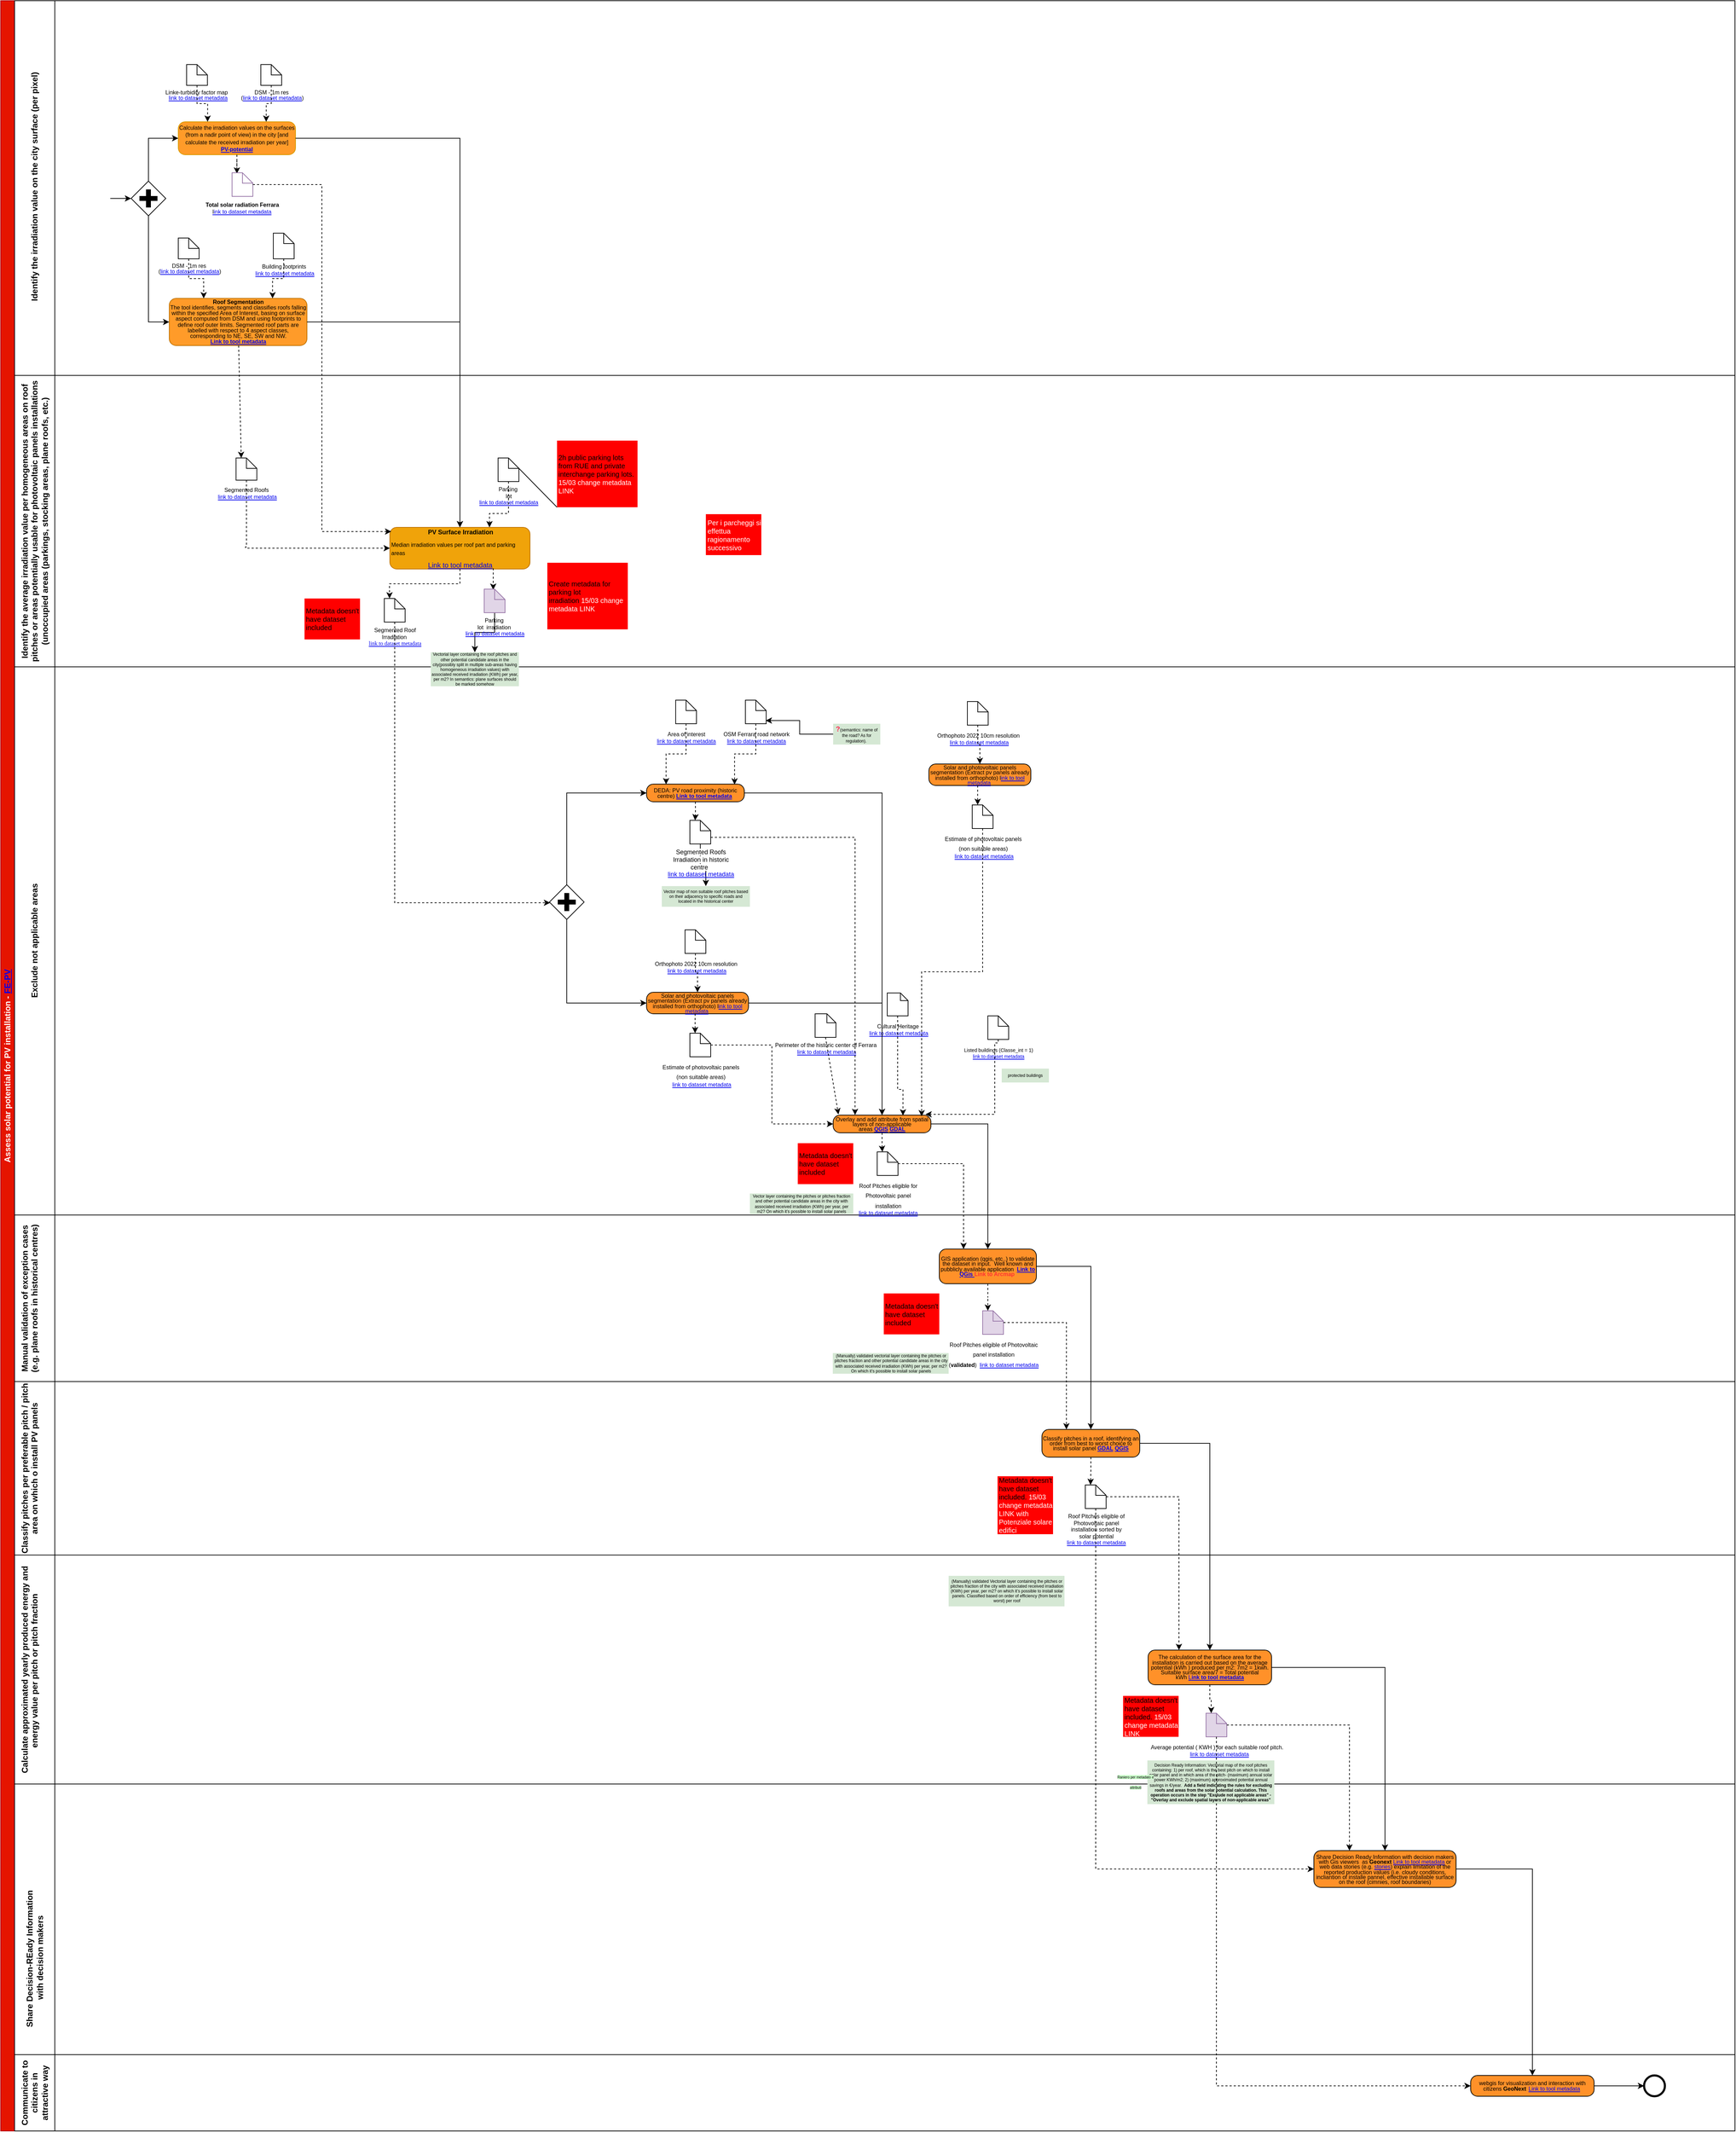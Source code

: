 <mxfile version="26.1.1">
  <diagram name="FE-PV" id="baLiT41wjzlTVZv35vuG">
    <mxGraphModel grid="1" page="1" gridSize="10" guides="1" tooltips="1" connect="1" arrows="1" fold="1" pageScale="1" pageWidth="3300" pageHeight="4681" math="0" shadow="0">
      <root>
        <mxCell id="0" />
        <mxCell id="1" parent="0" />
        <mxCell id="iREojE_EcFUT60Zf4l-V-92" value="Assess solar potential for PV installation - &lt;a href=&quot;https://docs.google.com/document/d/17AJEKZw4RBO2aQTBiLZaIjXHWimf1JUN/edit?amp;ouid=100401313820260785715&amp;amp;amp;rtpof=true&amp;amp;amp;sd=true#heading=h.gjdgxs&quot;&gt;FE-PV&lt;/a&gt;" style="swimlane;html=1;childLayout=stackLayout;resizeParent=1;resizeParentMax=0;horizontal=0;startSize=20;horizontalStack=0;whiteSpace=wrap;fillColor=#e51400;fontColor=#ffffff;strokeColor=#B20000;" vertex="1" parent="1">
          <mxGeometry x="52" y="-2240" width="2500" height="3070" as="geometry">
            <mxRectangle x="99" y="-2240" width="40" height="50" as="alternateBounds" />
          </mxGeometry>
        </mxCell>
        <mxCell id="iREojE_EcFUT60Zf4l-V-94" value="&amp;nbsp;Identify the irradiation value on the city surface (per pixel)" style="swimlane;html=1;startSize=58;horizontal=0;" vertex="1" parent="iREojE_EcFUT60Zf4l-V-92">
          <mxGeometry x="20" width="2480" height="540" as="geometry">
            <mxRectangle x="20" width="1133" height="30" as="alternateBounds" />
          </mxGeometry>
        </mxCell>
        <mxCell id="iREojE_EcFUT60Zf4l-V-95" value="&lt;p&gt;Identify the average irradiation value per homogeneous areas on roof pitches or areas potentially usable for photovoltaic panels installations (unoccupied areas (parkings, stocking areas, plane roofs, etc.)&lt;/p&gt;" style="swimlane;html=1;startSize=58;horizontal=0;whiteSpace=wrap;" vertex="1" parent="iREojE_EcFUT60Zf4l-V-92">
          <mxGeometry x="20" y="540" width="2480" height="420" as="geometry" />
        </mxCell>
        <mxCell id="yt7fV-2J0EI8xndOPAcs-1" value="&lt;span style=&quot;font-size: 10px;&quot;&gt;Metadata doesn&#39;t have dataset included&lt;/span&gt;" style="text;html=1;strokeColor=none;fillColor=#FF0000;align=left;verticalAlign=middle;rounded=0;whiteSpace=wrap;spacing=2;fontSize=6;labelBackgroundColor=none;" vertex="1" parent="iREojE_EcFUT60Zf4l-V-95">
          <mxGeometry x="418" y="321.5" width="80" height="59" as="geometry" />
        </mxCell>
        <mxCell id="3B00jg4IUKN6mD5agiQT-125" value="&lt;span style=&quot;font-size: 10px;&quot;&gt;&lt;font style=&quot;color: rgb(255, 255, 255);&quot;&gt;Per i parcheggi si effettua ragionamento successivo&lt;/font&gt;&lt;/span&gt;" style="text;html=1;strokeColor=none;fillColor=#FF0000;align=left;verticalAlign=middle;rounded=0;whiteSpace=wrap;spacing=2;fontSize=6;labelBackgroundColor=none;" vertex="1" parent="iREojE_EcFUT60Zf4l-V-95">
          <mxGeometry x="996.5" y="200" width="80" height="59" as="geometry" />
        </mxCell>
        <mxCell id="yt7fV-2J0EI8xndOPAcs-3" value="&lt;div style=&quot;&quot;&gt;&lt;span style=&quot;font-size: 10px;&quot;&gt;Create metadata for parking lot irradiation&amp;nbsp;&lt;font style=&quot;color: rgb(255, 255, 255);&quot;&gt;15/03 change metadata LINK&lt;/font&gt;&lt;/span&gt;&lt;/div&gt;" style="text;html=1;strokeColor=none;fillColor=#FF0000;align=left;verticalAlign=middle;rounded=0;whiteSpace=wrap;spacing=2;fontSize=6;labelBackgroundColor=none;" vertex="1" parent="iREojE_EcFUT60Zf4l-V-95">
          <mxGeometry x="768" y="270" width="116" height="96" as="geometry" />
        </mxCell>
        <mxCell id="iREojE_EcFUT60Zf4l-V-93" value="&lt;div&gt;Exclude not applicable areas&lt;/div&gt;" style="swimlane;html=1;startSize=58;horizontal=0;autosize=0;fixedWidth=0;" vertex="1" parent="iREojE_EcFUT60Zf4l-V-92">
          <mxGeometry x="20" y="960" width="2480" height="790" as="geometry">
            <mxRectangle x="20" y="960" width="2198" height="58" as="alternateBounds" />
          </mxGeometry>
        </mxCell>
        <mxCell id="yt7fV-2J0EI8xndOPAcs-2" value="&lt;span style=&quot;font-size: 10px;&quot;&gt;Metadata doesn&#39;t have dataset included&lt;/span&gt;" style="text;html=1;strokeColor=none;fillColor=#FF0000;align=left;verticalAlign=middle;rounded=0;whiteSpace=wrap;spacing=2;fontSize=6;labelBackgroundColor=none;" vertex="1" parent="iREojE_EcFUT60Zf4l-V-93">
          <mxGeometry x="1129" y="686.5" width="80" height="59" as="geometry" />
        </mxCell>
        <UserObject label="&lt;div style=&quot;font-size: 8px;&quot;&gt;&lt;div style=&quot;&quot;&gt;&lt;span style=&quot;background-color: initial;&quot;&gt;&lt;font style=&quot;font-size: 8px;&quot; face=&quot;Arial&quot;&gt;Perimeter of the historic center of Ferrara&lt;/font&gt;&lt;/span&gt;&lt;/div&gt;&lt;div style=&quot;&quot;&gt;&lt;span style=&quot;font-family: Arial; background-color: initial;&quot;&gt;&amp;nbsp;&lt;/span&gt;&lt;a style=&quot;font-family: Arial; background-color: initial;&quot; href=&quot;https://usage.geocat.live/catalogue/srv/ita/catalog.search#/metadata/2518f252-b150-4c40-995b-75bcdffa4977&quot;&gt;link to dataset metadata&lt;/a&gt;&lt;br&gt;&lt;/div&gt;&lt;/div&gt;" id="3B00jg4IUKN6mD5agiQT-167">
          <mxCell style="shape=mxgraph.bpmn.data;labelPosition=center;verticalLabelPosition=bottom;align=center;verticalAlign=top;size=13;html=1;" vertex="1" parent="iREojE_EcFUT60Zf4l-V-93">
            <mxGeometry x="1154" y="500" width="30" height="34" as="geometry" />
          </mxCell>
        </UserObject>
        <mxCell id="3B00jg4IUKN6mD5agiQT-168" style="edgeStyle=orthogonalEdgeStyle;rounded=0;orthogonalLoop=1;jettySize=auto;html=1;exitX=0.5;exitY=1;exitDx=0;exitDy=0;exitPerimeter=0;" edge="1" parent="iREojE_EcFUT60Zf4l-V-93" source="3B00jg4IUKN6mD5agiQT-167" target="3B00jg4IUKN6mD5agiQT-167">
          <mxGeometry relative="1" as="geometry" />
        </mxCell>
        <mxCell id="yt7fV-2J0EI8xndOPAcs-17" value="&lt;h6 style=&quot;line-height: 90%;&quot;&gt;&lt;font style=&quot;&quot;&gt;&lt;span style=&quot;background-color: transparent; font-size: 8px; font-weight: 400;&quot;&gt;Solar and photovoltaic panels segmentation (&lt;/span&gt;&lt;span style=&quot;font-size: 8px; font-weight: 400;&quot;&gt;Extract pv panels already installed from orthophoto) l&lt;/span&gt;&lt;/font&gt;&lt;a href=&quot;https://usage.geocat.live/catalogue/srv/ita/catalog.search#/metadata/1d76f6d0-7934-494f-af73-952dca3b9ef1&quot; style=&quot;background-color: initial; font-size: 8px; font-weight: normal;&quot;&gt;ink to tool metadata&lt;/a&gt;&lt;span style=&quot;background-color: initial; font-size: 8px; color: rgb(255, 51, 51); font-weight: normal;&quot;&gt;&amp;nbsp;&lt;/span&gt;&lt;/h6&gt;&lt;p&gt;&lt;/p&gt;" style="points=[[0.25,0,0],[0.5,0,0],[0.75,0,0],[1,0.25,0],[1,0.5,0],[1,0.75,0],[0.75,1,0],[0.5,1,0],[0.25,1,0],[0,0.75,0],[0,0.5,0],[0,0.25,0]];shape=mxgraph.bpmn.task;whiteSpace=wrap;rectStyle=rounded;size=10;html=1;container=1;expand=0;collapsible=0;taskMarker=abstract;fillColor=#ff9129;" vertex="1" parent="iREojE_EcFUT60Zf4l-V-93">
          <mxGeometry x="1318" y="140" width="147" height="31" as="geometry" />
        </mxCell>
        <UserObject label="&lt;div style=&quot;&quot;&gt;&lt;div style=&quot;&quot;&gt;&lt;font face=&quot;Arial&quot;&gt;&lt;span style=&quot;font-size: 8px;&quot;&gt;Orthophoto 2022 10cm resolution&lt;/span&gt;&lt;/font&gt;&lt;br&gt;&lt;/div&gt;&lt;div style=&quot;font-size: 8px;&quot;&gt;&lt;font face=&quot;Arial&quot; style=&quot;font-size: 8px;&quot;&gt;&amp;nbsp;&lt;a href=&quot;https://usage.geocat.live/catalogue/srv/eng/catalog.search#/metadata/f4e9f405-5fbb-4e82-af15-d8045c14c89a&quot;&gt;link to dataset metadata&lt;/a&gt;&lt;/font&gt;&lt;/div&gt;&lt;/div&gt;" id="yt7fV-2J0EI8xndOPAcs-18">
          <mxCell style="shape=mxgraph.bpmn.data;labelPosition=center;verticalLabelPosition=bottom;align=center;verticalAlign=top;size=15;html=1;" vertex="1" parent="iREojE_EcFUT60Zf4l-V-93">
            <mxGeometry x="1373.5" y="50" width="30" height="34" as="geometry" />
          </mxCell>
        </UserObject>
        <mxCell id="yt7fV-2J0EI8xndOPAcs-19" style="edgeStyle=orthogonalEdgeStyle;rounded=0;orthogonalLoop=1;jettySize=auto;html=1;entryX=0.5;entryY=0;entryDx=0;entryDy=0;entryPerimeter=0;dashed=1;" edge="1" parent="iREojE_EcFUT60Zf4l-V-93" source="yt7fV-2J0EI8xndOPAcs-18" target="yt7fV-2J0EI8xndOPAcs-17">
          <mxGeometry relative="1" as="geometry" />
        </mxCell>
        <UserObject label="&lt;div style=&quot;&quot;&gt;&lt;div style=&quot;&quot;&gt;&lt;span style=&quot;background-color: initial; font-size: 8px;&quot;&gt;&lt;font face=&quot;Arial&quot;&gt;Estimate of photovoltaic panels&lt;/font&gt;&lt;/span&gt;&lt;/div&gt;&lt;div style=&quot;&quot;&gt;&lt;font face=&quot;Arial&quot;&gt;&lt;span style=&quot;font-size: 8px;&quot;&gt;(non suitable areas)&lt;/span&gt;&lt;/font&gt;&lt;br&gt;&lt;/div&gt;&lt;div style=&quot;font-size: 8px;&quot;&gt;&lt;font style=&quot;font-size: 8px;&quot; face=&quot;Arial&quot;&gt;&amp;nbsp;&lt;a href=&quot;https://usage.geocat.live/catalogue/srv/ita/catalog.search#/metadata/9d7692d5-a22f-4e9d-80aa-8fea42d2e67e&quot;&gt;link to dataset metadata&lt;/a&gt;&lt;/font&gt;&lt;/div&gt;&lt;/div&gt;" id="yt7fV-2J0EI8xndOPAcs-20">
          <mxCell style="shape=mxgraph.bpmn.data;labelPosition=center;verticalLabelPosition=bottom;align=center;verticalAlign=top;size=15;html=1;" vertex="1" parent="iREojE_EcFUT60Zf4l-V-93">
            <mxGeometry x="1380.5" y="199" width="30" height="34" as="geometry" />
          </mxCell>
        </UserObject>
        <mxCell id="yt7fV-2J0EI8xndOPAcs-22" style="edgeStyle=orthogonalEdgeStyle;rounded=0;orthogonalLoop=1;jettySize=auto;html=1;entryX=0;entryY=0;entryDx=7.5;entryDy=0;entryPerimeter=0;dashed=1;" edge="1" parent="iREojE_EcFUT60Zf4l-V-93">
          <mxGeometry relative="1" as="geometry">
            <mxPoint x="1388.33" y="171" as="sourcePoint" />
            <mxPoint x="1388.33" y="199" as="targetPoint" />
            <Array as="points">
              <mxPoint x="1388.33" y="181" />
              <mxPoint x="1388.33" y="181" />
            </Array>
          </mxGeometry>
        </mxCell>
        <UserObject label="&lt;div style=&quot;&quot;&gt;&lt;div style=&quot;&quot;&gt;&lt;font face=&quot;Arial&quot;&gt;&lt;span style=&quot;font-size: 8px;&quot;&gt;Cultural Heritage&lt;/span&gt;&lt;/font&gt;&lt;/div&gt;&lt;div style=&quot;font-size: 8px;&quot;&gt;&lt;font face=&quot;Arial&quot; style=&quot;font-size: 8px;&quot;&gt;&amp;nbsp;&lt;a href=&quot;https://usage.geocat.live/catalogue/srv/ita/catalog.search#/metadata/3318654a-3623-4a94-8f3c-84e2ed3a0fdb&quot;&gt;link to dataset metadata&lt;/a&gt;&lt;/font&gt;&lt;/div&gt;&lt;/div&gt;" id="3B00jg4IUKN6mD5agiQT-155">
          <mxCell style="shape=mxgraph.bpmn.data;labelPosition=center;verticalLabelPosition=bottom;align=center;verticalAlign=top;size=11;html=1;strokeColor=default;fontFamily=Helvetica;fontSize=12;fontColor=default;fillColor=default;" vertex="1" parent="iREojE_EcFUT60Zf4l-V-93">
            <mxGeometry x="1258" y="470" width="30" height="33" as="geometry" />
          </mxCell>
        </UserObject>
        <mxCell id="iREojE_EcFUT60Zf4l-V-97" value="&lt;div&gt;Manual validation of exception cases (e.g. plane roofs in historical centres)&lt;/div&gt;&lt;div&gt;&lt;br&gt;&lt;/div&gt;" style="swimlane;html=1;startSize=58;horizontal=0;whiteSpace=wrap;" vertex="1" parent="iREojE_EcFUT60Zf4l-V-92">
          <mxGeometry x="20" y="1750" width="2480" height="240" as="geometry" />
        </mxCell>
        <mxCell id="yt7fV-2J0EI8xndOPAcs-8" value="&lt;span style=&quot;font-size: 10px;&quot;&gt;Metadata doesn&#39;t have dataset included&lt;/span&gt;" style="text;html=1;strokeColor=none;fillColor=#FF0000;align=left;verticalAlign=middle;rounded=0;whiteSpace=wrap;spacing=2;fontSize=6;labelBackgroundColor=none;" vertex="1" parent="iREojE_EcFUT60Zf4l-V-97">
          <mxGeometry x="1253" y="113" width="80" height="59" as="geometry" />
        </mxCell>
        <mxCell id="iREojE_EcFUT60Zf4l-V-154" value="&lt;div&gt;Classify pitches per preferable pitch / pitch area on which o install PV panels&lt;/div&gt;&lt;div&gt;&lt;br&gt;&lt;/div&gt;" style="swimlane;html=1;startSize=58;horizontal=0;whiteSpace=wrap;" vertex="1" parent="iREojE_EcFUT60Zf4l-V-92">
          <mxGeometry x="20" y="1990" width="2480" height="250" as="geometry" />
        </mxCell>
        <mxCell id="yt7fV-2J0EI8xndOPAcs-9" value="&lt;span style=&quot;font-size: 10px;&quot;&gt;Metadata doesn&#39;t have dataset included.&amp;nbsp;&lt;/span&gt;&lt;span style=&quot;color: rgb(255, 255, 255); font-size: 10px;&quot;&gt;15/03 change metadata LINK with Potenziale solare edifici&lt;/span&gt;" style="text;html=1;strokeColor=none;fillColor=#FF0000;align=left;verticalAlign=middle;rounded=0;whiteSpace=wrap;spacing=2;fontSize=6;labelBackgroundColor=none;" vertex="1" parent="iREojE_EcFUT60Zf4l-V-154">
          <mxGeometry x="1417" y="136.5" width="80" height="83.5" as="geometry" />
        </mxCell>
        <mxCell id="iREojE_EcFUT60Zf4l-V-155" value="&lt;div&gt;Calculate approximated yearly produced energy and energy value per pitch or pitch fraction&amp;nbsp;&lt;/div&gt;&lt;div&gt;&lt;br&gt;&lt;/div&gt;" style="swimlane;html=1;startSize=58;horizontal=0;whiteSpace=wrap;" vertex="1" parent="iREojE_EcFUT60Zf4l-V-92">
          <mxGeometry x="20" y="2240" width="2480" height="330" as="geometry" />
        </mxCell>
        <mxCell id="yt7fV-2J0EI8xndOPAcs-10" value="&lt;span style=&quot;font-size: 10px;&quot;&gt;Metadata doesn&#39;t have dataset included.&amp;nbsp;&lt;/span&gt;&lt;span style=&quot;color: rgb(255, 255, 255); font-size: 10px;&quot;&gt;15/03 change metadata LINK&lt;/span&gt;" style="text;html=1;strokeColor=none;fillColor=#FF0000;align=left;verticalAlign=middle;rounded=0;whiteSpace=wrap;spacing=2;fontSize=6;labelBackgroundColor=none;" vertex="1" parent="iREojE_EcFUT60Zf4l-V-155">
          <mxGeometry x="1598" y="203" width="80" height="59" as="geometry" />
        </mxCell>
        <mxCell id="3B00jg4IUKN6mD5agiQT-176" value="&lt;div style=&quot;&quot;&gt;&lt;h6 style=&quot;&quot;&gt;&lt;span style=&quot;font-size: 6px; font-weight: 400;&quot;&gt;(Manually) validated Vectorial layer containing the pitches or pitches fraction of the city with associated received irradiation (KWh) per year, per m2? on which it’s possible to install solar panels. Classified based on order of efficiency (from best to worst) per roof&lt;/span&gt;&lt;br&gt;&lt;/h6&gt;&lt;/div&gt;" style="text;html=1;strokeColor=none;fillColor=#d5e8d4;align=center;verticalAlign=middle;rounded=0;whiteSpace=wrap;spacing=2;fontSize=6;labelBackgroundColor=none;" vertex="1" parent="iREojE_EcFUT60Zf4l-V-155">
          <mxGeometry x="1346.5" y="30" width="167" height="44" as="geometry" />
        </mxCell>
        <mxCell id="iREojE_EcFUT60Zf4l-V-156" value="Share Decision-REady Information&amp;nbsp;&lt;div&gt;with decision makers&lt;/div&gt;" style="swimlane;html=1;startSize=58;horizontal=0;whiteSpace=wrap;" vertex="1" parent="iREojE_EcFUT60Zf4l-V-92">
          <mxGeometry x="20" y="2570" width="2480" height="500" as="geometry" />
        </mxCell>
        <mxCell id="3B00jg4IUKN6mD5agiQT-205" value="&lt;div&gt;Communicate to citizens in attractive way&lt;/div&gt;" style="swimlane;html=1;startSize=58;horizontal=0;whiteSpace=wrap;" vertex="1" parent="iREojE_EcFUT60Zf4l-V-156">
          <mxGeometry y="390" width="2480" height="110" as="geometry" />
        </mxCell>
        <mxCell id="3B00jg4IUKN6mD5agiQT-186" value="&lt;h6 style=&quot;line-height: 90%;&quot;&gt;&lt;span style=&quot;font-size: 8px; font-weight: 400;&quot;&gt;webgis for visualization and interaction with citizens&amp;nbsp;&lt;/span&gt;GeoNext&lt;span style=&quot;background-color: initial; font-size: 12px; font-weight: normal;&quot;&gt;&amp;nbsp;&lt;/span&gt;&lt;font style=&quot;background-color: initial; font-weight: normal; font-size: 8px;&quot; color=&quot;#ff3333&quot;&gt;&lt;a href=&quot;https://usage.geocat.live/catalogue/srv/eng/catalog.search#/metadata/f4fe374e-0a56-4910-9f3a-e8b7519c373e&quot;&gt;Link to tool metadata&lt;/a&gt;&amp;nbsp;&lt;/font&gt;&lt;/h6&gt;&lt;p&gt;&lt;/p&gt;" style="points=[[0.25,0,0],[0.5,0,0],[0.75,0,0],[1,0.25,0],[1,0.5,0],[1,0.75,0],[0.75,1,0],[0.5,1,0],[0.25,1,0],[0,0.75,0],[0,0.5,0],[0,0.25,0]];shape=mxgraph.bpmn.task;whiteSpace=wrap;rectStyle=rounded;size=10;html=1;container=1;expand=0;collapsible=0;taskMarker=abstract;fillColor=#ff9129;" vertex="1" parent="3B00jg4IUKN6mD5agiQT-205">
          <mxGeometry x="2099" y="30" width="178" height="30" as="geometry" />
        </mxCell>
        <mxCell id="3B00jg4IUKN6mD5agiQT-187" value="" style="points=[[0.145,0.145,0],[0.5,0,0],[0.855,0.145,0],[1,0.5,0],[0.855,0.855,0],[0.5,1,0],[0.145,0.855,0],[0,0.5,0]];shape=mxgraph.bpmn.event;html=1;verticalLabelPosition=bottom;labelBackgroundColor=#ffffff;verticalAlign=top;align=center;perimeter=ellipsePerimeter;outlineConnect=0;aspect=fixed;outline=end;symbol=terminate2;" vertex="1" parent="3B00jg4IUKN6mD5agiQT-205">
          <mxGeometry x="2349" y="30" width="30" height="30" as="geometry" />
        </mxCell>
        <mxCell id="3B00jg4IUKN6mD5agiQT-185" style="edgeStyle=orthogonalEdgeStyle;rounded=0;orthogonalLoop=1;jettySize=auto;html=1;" edge="1" parent="3B00jg4IUKN6mD5agiQT-205" source="3B00jg4IUKN6mD5agiQT-186" target="3B00jg4IUKN6mD5agiQT-187">
          <mxGeometry relative="1" as="geometry" />
        </mxCell>
        <mxCell id="3B00jg4IUKN6mD5agiQT-101" style="edgeStyle=orthogonalEdgeStyle;rounded=0;orthogonalLoop=1;jettySize=auto;html=1;" edge="1" parent="1">
          <mxGeometry relative="1" as="geometry">
            <mxPoint x="240" y="-1955" as="targetPoint" />
            <mxPoint x="210" y="-1955" as="sourcePoint" />
          </mxGeometry>
        </mxCell>
        <mxCell id="3B00jg4IUKN6mD5agiQT-102" value="&lt;div style=&quot;line-height: 70%;&quot;&gt;&lt;div&gt;&lt;font face=&quot;Arial&quot;&gt;&lt;span style=&quot;font-size: 8px;&quot;&gt;Calculate the irradiation values on the surfaces (from a nadir point of view) in the city [and calculate the received irradiation per year]&lt;/span&gt;&lt;/font&gt;&lt;/div&gt;&lt;div style=&quot;line-height: 70%;&quot;&gt;&lt;font face=&quot;Arial&quot;&gt;&lt;span style=&quot;font-size: 8px;&quot;&gt;&lt;a href=&quot;https://usage.geocat.live/catalogue/srv/eng/catalog.search#/metadata/85709f88-be74-46a8-977a-f15818d18739&quot;&gt;&lt;b&gt;PV-potential&lt;/b&gt;&lt;/a&gt;&lt;/span&gt;&lt;/font&gt;&lt;/div&gt;&lt;/div&gt;" style="points=[[0.25,0,0],[0.5,0,0],[0.75,0,0],[1,0.25,0],[1,0.5,0],[1,0.75,0],[0.75,1,0],[0.5,1,0],[0.25,1,0],[0,0.75,0],[0,0.5,0],[0,0.25,0]];shape=mxgraph.bpmn.task;whiteSpace=wrap;rectStyle=rounded;size=10;html=1;container=1;expand=0;collapsible=0;taskMarker=abstract;fillColor=#ff9b29;strokeColor=#d79b00;gradientColor=none;" vertex="1" parent="1">
          <mxGeometry x="308" y="-2065.5" width="169" height="47.5" as="geometry" />
        </mxCell>
        <UserObject label="&lt;div style=&quot;line-height: 100%; font-size: 8px;&quot;&gt;&lt;div style=&quot;line-height: 100%;&quot;&gt;Linke-turbidity factor map&amp;nbsp;&lt;/div&gt;&lt;div style=&quot;line-height: 100%;&quot;&gt;&lt;span style=&quot;background-color: initial;&quot;&gt;&amp;nbsp;&lt;/span&gt;&lt;a style=&quot;background-color: initial;&quot; href=&quot;https://www.soda-pro.com/help/general-knowledge/linke-turbidity-factor?p_l_back_url=https%3A%2F%2Fwww.soda-pro.com%2Fhome%3Fp_p_id%3Dcom_liferay_portal_search_web_portlet_SearchPortlet%26p_p_lifecycle%3D0%26p_p_state%3Dmaximized%26p_p_mode%3Dview%26_com_liferay_portal_search_web_portlet_SearchPortlet_redirect%3Dhttps%253A%252F%252Fwww.soda-pro.com%252Fhome%253Fp_p_id%253Dcom_liferay_portal_search_web_portlet_SearchPortlet%2526p_p_lifecycle%253D0%2526p_p_state%253Dnormal%2526p_p_mode%253Dview%26_com_liferay_portal_search_web_portlet_SearchPortlet_mvcPath%3D%252Fsearch.jsp%26_com_liferay_portal_search_web_portlet_SearchPortlet_keywords%3Dlinke%26_com_liferay_portal_search_web_portlet_SearchPortlet_formDate%3D1697446902332%26_com_liferay_portal_search_web_portlet_SearchPortlet_scope%3Dthis-site&quot;&gt;link to dataset metadata&lt;/a&gt;&lt;/div&gt;&lt;/div&gt;" id="3B00jg4IUKN6mD5agiQT-103">
          <mxCell style="shape=mxgraph.bpmn.data;labelPosition=center;verticalLabelPosition=bottom;align=center;verticalAlign=top;size=15;html=1;movable=1;resizable=1;rotatable=1;deletable=1;editable=1;locked=0;connectable=1;" vertex="1" parent="1">
            <mxGeometry x="320" y="-2148" width="30" height="30" as="geometry" />
          </mxCell>
        </UserObject>
        <UserObject label="&lt;div style=&quot;line-height: 100%; font-size: 8px;&quot;&gt;&lt;div style=&quot;line-height: 100%;&quot;&gt;DSM - 1m res&lt;/div&gt;&lt;div style=&quot;line-height: 100%;&quot;&gt;&amp;nbsp;(&lt;a href=&quot;https://usage.geocat.live/catalogue/srv/eng/catalog.search#/metadata/bada953d-51d0-468f-81e2-8d22d80c6df0&quot;&gt;link to dataset metadata&lt;/a&gt;)&lt;/div&gt;&lt;/div&gt;" id="3B00jg4IUKN6mD5agiQT-104">
          <mxCell style="shape=mxgraph.bpmn.data;labelPosition=center;verticalLabelPosition=bottom;align=center;verticalAlign=top;size=15;html=1;" vertex="1" parent="1">
            <mxGeometry x="427" y="-2148" width="30" height="30" as="geometry" />
          </mxCell>
        </UserObject>
        <mxCell id="3B00jg4IUKN6mD5agiQT-105" style="edgeStyle=orthogonalEdgeStyle;rounded=0;orthogonalLoop=1;jettySize=auto;html=1;entryX=0.75;entryY=0;entryDx=0;entryDy=0;entryPerimeter=0;dashed=1;" edge="1" parent="1" source="3B00jg4IUKN6mD5agiQT-104" target="3B00jg4IUKN6mD5agiQT-102">
          <mxGeometry relative="1" as="geometry" />
        </mxCell>
        <mxCell id="3B00jg4IUKN6mD5agiQT-106" style="edgeStyle=orthogonalEdgeStyle;rounded=0;orthogonalLoop=1;jettySize=auto;html=1;entryX=0.25;entryY=0;entryDx=0;entryDy=0;entryPerimeter=0;dashed=1;" edge="1" parent="1" source="3B00jg4IUKN6mD5agiQT-103" target="3B00jg4IUKN6mD5agiQT-102">
          <mxGeometry relative="1" as="geometry" />
        </mxCell>
        <mxCell id="3B00jg4IUKN6mD5agiQT-107" style="edgeStyle=orthogonalEdgeStyle;rounded=0;orthogonalLoop=1;jettySize=auto;html=1;entryX=0.233;entryY=0.035;entryDx=0;entryDy=0;entryPerimeter=0;dashed=1;" edge="1" parent="1" source="3B00jg4IUKN6mD5agiQT-102" target="3B00jg4IUKN6mD5agiQT-115">
          <mxGeometry relative="1" as="geometry">
            <mxPoint x="392" y="-1989" as="targetPoint" />
          </mxGeometry>
        </mxCell>
        <mxCell id="3B00jg4IUKN6mD5agiQT-108" value="&lt;h6 style=&quot;line-height: 100%;&quot;&gt;&lt;span style=&quot;background-color: initial; font-size: 8px;&quot;&gt;&lt;font style=&quot;&quot; face=&quot;Arial&quot;&gt;Roof Segmentation&lt;br&gt;&lt;/font&gt;&lt;/span&gt;&lt;font style=&quot;&quot; face=&quot;Arial&quot;&gt;&lt;span style=&quot;font-size: 8.04px; font-weight: normal;&quot;&gt;The tool identifies, segments and classifies roofs falling within the specified Area of Interest, basing on surface aspect computed from DSM and using footprints to define roof outer limits. Segmented roof parts are labelled with respect to 4 aspect classes, corresponding to NE, SE, SW and NW.&lt;/span&gt;&lt;br&gt;&lt;/font&gt;&lt;font color=&quot;#ff3333&quot; style=&quot;font-size: 8px;&quot; face=&quot;Arial&quot;&gt;&lt;b&gt;&lt;a href=&quot;https://usage.geocat.live/catalogue/srv/eng/catalog.search#/metadata/15b32427-5162-46a0-b09c-2a3cd44efe00&quot;&gt;Link to tool metadata&lt;/a&gt;&lt;/b&gt;&lt;/font&gt;&lt;/h6&gt;" style="points=[[0.25,0,0],[0.5,0,0],[0.75,0,0],[1,0.25,0],[1,0.5,0],[1,0.75,0],[0.75,1,0],[0.5,1,0],[0.25,1,0],[0,0.75,0],[0,0.5,0],[0,0.25,0]];shape=mxgraph.bpmn.task;whiteSpace=wrap;rectStyle=rounded;size=10;html=1;container=1;expand=0;collapsible=0;taskMarker=abstract;fillColor=#ff9b29;fontColor=#000000;strokeColor=#BD7000;" vertex="1" parent="1">
          <mxGeometry x="295" y="-1811" width="198.5" height="68" as="geometry" />
        </mxCell>
        <mxCell id="3B00jg4IUKN6mD5agiQT-109" value="" style="points=[[0.25,0.25,0],[0.5,0,0],[0.75,0.25,0],[1,0.5,0],[0.75,0.75,0],[0.5,1,0],[0.25,0.75,0],[0,0.5,0]];shape=mxgraph.bpmn.gateway2;html=1;verticalLabelPosition=bottom;labelBackgroundColor=#ffffff;verticalAlign=top;align=center;perimeter=rhombusPerimeter;outlineConnect=0;outline=none;symbol=none;gwType=parallel;" vertex="1" parent="1">
          <mxGeometry x="240" y="-1980" width="50" height="50" as="geometry" />
        </mxCell>
        <mxCell id="3B00jg4IUKN6mD5agiQT-110" style="edgeStyle=orthogonalEdgeStyle;rounded=0;orthogonalLoop=1;jettySize=auto;html=1;entryX=0;entryY=0.5;entryDx=0;entryDy=0;entryPerimeter=0;exitX=0.5;exitY=1;exitDx=0;exitDy=0;exitPerimeter=0;" edge="1" parent="1" source="3B00jg4IUKN6mD5agiQT-109" target="3B00jg4IUKN6mD5agiQT-108">
          <mxGeometry relative="1" as="geometry" />
        </mxCell>
        <UserObject label="&lt;div style=&quot;font-size: 8px;&quot;&gt;&lt;div&gt;&lt;font style=&quot;font-size: 8px;&quot; face=&quot;Arial&quot;&gt;&lt;span style=&quot;&quot;&gt;Building footprints&lt;/span&gt;&lt;/font&gt;&lt;/div&gt;&lt;div&gt;&lt;font style=&quot;font-size: 8px;&quot; face=&quot;Arial&quot;&gt;&amp;nbsp;&lt;a href=&quot;https://usage.geocat.live/catalogue/srv/eng/catalog.search#/metadata/4a561dec-b977-4bb1-a5e3-6743c8e98fcd&quot;&gt;link to dataset metadata&lt;/a&gt;&lt;/font&gt;&lt;/div&gt;&lt;/div&gt;" id="3B00jg4IUKN6mD5agiQT-111">
          <mxCell style="shape=mxgraph.bpmn.data;labelPosition=center;verticalLabelPosition=bottom;align=center;verticalAlign=top;size=15;html=1;" vertex="1" parent="1">
            <mxGeometry x="445" y="-1905" width="30" height="37" as="geometry" />
          </mxCell>
        </UserObject>
        <mxCell id="3B00jg4IUKN6mD5agiQT-112" style="edgeStyle=orthogonalEdgeStyle;rounded=0;orthogonalLoop=1;jettySize=auto;html=1;entryX=0.25;entryY=0;entryDx=0;entryDy=0;entryPerimeter=0;dashed=1;exitX=0.5;exitY=1;exitDx=0;exitDy=0;exitPerimeter=0;" edge="1" parent="1" source="3B00jg4IUKN6mD5agiQT-117" target="3B00jg4IUKN6mD5agiQT-108">
          <mxGeometry relative="1" as="geometry">
            <mxPoint x="344.0" y="-1871.5" as="sourcePoint" />
          </mxGeometry>
        </mxCell>
        <mxCell id="3B00jg4IUKN6mD5agiQT-113" style="edgeStyle=orthogonalEdgeStyle;rounded=0;orthogonalLoop=1;jettySize=auto;html=1;entryX=0.75;entryY=0;entryDx=0;entryDy=0;entryPerimeter=0;dashed=1;" edge="1" parent="1" source="3B00jg4IUKN6mD5agiQT-111" target="3B00jg4IUKN6mD5agiQT-108">
          <mxGeometry relative="1" as="geometry" />
        </mxCell>
        <mxCell id="3B00jg4IUKN6mD5agiQT-114" style="edgeStyle=orthogonalEdgeStyle;rounded=0;orthogonalLoop=1;jettySize=auto;html=1;entryX=0;entryY=0.5;entryDx=0;entryDy=0;entryPerimeter=0;exitX=0.5;exitY=0;exitDx=0;exitDy=0;exitPerimeter=0;" edge="1" parent="1" source="3B00jg4IUKN6mD5agiQT-109" target="3B00jg4IUKN6mD5agiQT-102">
          <mxGeometry relative="1" as="geometry" />
        </mxCell>
        <UserObject label="&lt;div style=&quot;line-height: 70%;&quot;&gt;&lt;div style=&quot;line-height: 70%;&quot;&gt;&lt;span style=&quot;background-color: initial; font-size: 8px;&quot;&gt;&lt;font face=&quot;Arial&quot;&gt;&lt;b style=&quot;&quot;&gt;Total solar radiation Ferrara&lt;/b&gt;&lt;/font&gt;&lt;/span&gt;&lt;span style=&quot;font-size: 8px; font-family: Arial; background-color: initial;&quot;&gt;&amp;nbsp;&lt;/span&gt;&lt;/div&gt;&lt;div style=&quot;&quot;&gt;&lt;a style=&quot;font-size: 8px; font-family: Arial; background-color: initial;&quot; href=&quot;https://usage.geocat.live/catalogue/srv/ita/catalog.search#/metadata/601806dd-3e61-40b4-8d47-6fec2e9addbe&quot;&gt;&lt;font color=&quot;#000000&quot;&gt;l&lt;/font&gt;ink to dataset metadata&lt;/a&gt;&amp;nbsp;&lt;br&gt;&lt;/div&gt;&lt;/div&gt;" id="3B00jg4IUKN6mD5agiQT-115">
          <mxCell style="shape=mxgraph.bpmn.data;labelPosition=center;verticalLabelPosition=bottom;align=center;verticalAlign=top;size=15;html=1;fillColor=#FFFFFF;strokeColor=#9673a6;" vertex="1" parent="1">
            <mxGeometry x="385.5" y="-1992" width="30" height="34" as="geometry" />
          </mxCell>
        </UserObject>
        <mxCell id="3B00jg4IUKN6mD5agiQT-116" style="edgeStyle=orthogonalEdgeStyle;rounded=0;orthogonalLoop=1;jettySize=auto;html=1;exitX=0.5;exitY=0;exitDx=0;exitDy=0;" edge="1" parent="1">
          <mxGeometry relative="1" as="geometry">
            <mxPoint x="584.793" y="-1818.103" as="targetPoint" />
            <mxPoint x="585" y="-1818" as="sourcePoint" />
          </mxGeometry>
        </mxCell>
        <UserObject label="&lt;div style=&quot;line-height: 100%; font-size: 8px;&quot;&gt;&lt;div style=&quot;line-height: 100%;&quot;&gt;DSM - 1m res&lt;/div&gt;&lt;div style=&quot;line-height: 100%;&quot;&gt;&amp;nbsp;(&lt;a href=&quot;https://usage.geocat.live/catalogue/srv/eng/catalog.search#/metadata/bada953d-51d0-468f-81e2-8d22d80c6df0&quot;&gt;link to dataset metadata&lt;/a&gt;)&lt;/div&gt;&lt;/div&gt;" id="3B00jg4IUKN6mD5agiQT-117">
          <mxCell style="shape=mxgraph.bpmn.data;labelPosition=center;verticalLabelPosition=bottom;align=center;verticalAlign=top;size=15;html=1;" vertex="1" parent="1">
            <mxGeometry x="308" y="-1898" width="30" height="30" as="geometry" />
          </mxCell>
        </UserObject>
        <mxCell id="3B00jg4IUKN6mD5agiQT-118" value="&lt;h6 style=&quot;line-height: 90%;&quot;&gt;&lt;br&gt;&lt;div style=&quot;text-align: center;&quot;&gt;&lt;span style=&quot;background-color: transparent; color: light-dark(rgb(0, 0, 0), rgb(237, 237, 237));&quot;&gt;&lt;font style=&quot;font-size: 9px;&quot;&gt;PV Surface Irradiation&lt;/font&gt;&lt;/span&gt;&lt;/div&gt;&lt;/h6&gt;&lt;h6 style=&quot;line-height: 90%;&quot;&gt;&lt;span style=&quot;font-weight: normal; font-size: 8px; background-color: transparent; color: light-dark(rgb(0, 0, 0), rgb(255, 255, 255)); line-height: 150%;&quot;&gt;Median irradiation values per roof part and parking areas&lt;/span&gt;&lt;/h6&gt;&lt;h6 style=&quot;text-align: center; line-height: 90%;&quot;&gt;&lt;font style=&quot;background-color: initial; color: light-dark(rgb(0, 0, 0), rgb(237, 237, 237)); font-size: 8px; font-weight: normal;&quot;&gt;&amp;nbsp;&lt;/font&gt;&lt;font style=&quot;background-color: initial; font-size: 6px; font-weight: normal;&quot;&gt;&lt;a href=&quot;https://usage.geocat.live/catalogue/srv/eng/catalog.search#/metadata/510510f7-c51b-465b-b8d4-ba39069d3100&quot;&gt;&lt;font style=&quot;font-size: 10px;&quot;&gt;Link to tool metadata&lt;/font&gt;&lt;/a&gt;&lt;span style=&quot;font-size: 12px;&quot;&gt;&amp;nbsp;&lt;/span&gt;&lt;/font&gt;&lt;/h6&gt;&lt;p&gt;&lt;/p&gt;" style="points=[[0.25,0,0],[0.5,0,0],[0.75,0,0],[1,0.25,0],[1,0.5,0],[1,0.75,0],[0.75,1,0],[0.5,1,0],[0.25,1,0],[0,0.75,0],[0,0.5,0],[0,0.25,0]];shape=mxgraph.bpmn.task;whiteSpace=wrap;rectStyle=rounded;size=10;html=1;container=1;expand=0;collapsible=0;taskMarker=abstract;fillColor=#f0a30a;rounded=0;align=left;verticalAlign=middle;spacing=2;fontFamily=Helvetica;fontSize=6;labelBackgroundColor=none;strokeColor=#BD7000;fontColor=#000000;" vertex="1" parent="1">
          <mxGeometry x="613" y="-1481" width="202" height="60" as="geometry" />
        </mxCell>
        <mxCell id="3B00jg4IUKN6mD5agiQT-119" style="edgeStyle=orthogonalEdgeStyle;rounded=0;orthogonalLoop=1;jettySize=auto;html=1;entryX=0;entryY=0;entryDx=7.5;entryDy=0;entryPerimeter=0;dashed=1;" edge="1" parent="1" source="3B00jg4IUKN6mD5agiQT-118" target="3B00jg4IUKN6mD5agiQT-122">
          <mxGeometry relative="1" as="geometry">
            <mxPoint x="733.0" y="-1373" as="targetPoint" />
          </mxGeometry>
        </mxCell>
        <UserObject label="&lt;div style=&quot;font-size: 8px;&quot;&gt;&lt;div&gt;&lt;span style=&quot;font-family: Arial;&quot;&gt;Parking&amp;nbsp;&lt;/span&gt;&lt;/div&gt;&lt;div&gt;&lt;span style=&quot;font-family: Arial;&quot;&gt;lot&lt;/span&gt;&lt;br&gt;&lt;/div&gt;&lt;div&gt;&lt;a href=&quot;https://usage.geocat.live/catalogue/srv/ita/catalog.search#/metadata/a482dbaa-ba7e-43d5-ad4d-5a9638b40637&quot; style=&quot;background-color: initial; font-family: Arial;&quot;&gt;link to dataset metadata&lt;/a&gt;&lt;/div&gt;&lt;/div&gt;" id="3B00jg4IUKN6mD5agiQT-120">
          <mxCell style="shape=mxgraph.bpmn.data;labelPosition=center;verticalLabelPosition=bottom;align=center;verticalAlign=top;size=15;html=1;" vertex="1" parent="1">
            <mxGeometry x="769" y="-1581" width="30" height="34" as="geometry" />
          </mxCell>
        </UserObject>
        <mxCell id="3B00jg4IUKN6mD5agiQT-121" value="&lt;div style=&quot;&quot;&gt;&lt;h6 style=&quot;&quot;&gt;&lt;span style=&quot;font-weight: normal; font-size: 6px;&quot;&gt;Vectorial layer containing the roof pitches and other potential candidate areas in the city(possibly split in multiple sub-areas having homogeneous irradiation values) with associated received irradiation (KWh) per year, per m2? In semantics: plane surfaces should be marked somehow&lt;/span&gt;&lt;/h6&gt;&lt;/div&gt;" style="text;html=1;strokeColor=none;fillColor=#d5e8d4;align=center;verticalAlign=middle;rounded=0;whiteSpace=wrap;spacing=2;fontSize=6;labelBackgroundColor=none;" vertex="1" parent="1">
          <mxGeometry x="672" y="-1301" width="127" height="49" as="geometry" />
        </mxCell>
        <UserObject label="&lt;div style=&quot;font-size: 8px;&quot;&gt;&lt;div&gt;&lt;span style=&quot;background-color: rgb(255, 255, 255); text-align: left; white-space: pre-wrap;&quot;&gt;&lt;font face=&quot;Helvetica&quot; style=&quot;font-size: 8px;&quot;&gt;Segmented Roof Irradiation &lt;/font&gt;&lt;/span&gt;&lt;/div&gt;&lt;div&gt;&lt;font face=&quot;dMdXWaJS4YXUSSMsWkbs&quot; style=&quot;font-size: 8px;&quot;&gt;&lt;a href=&quot;https://usage.geocat.live/catalogue/srv/eng/catalog.search#/metadata/2087f4e7-b631-4547-a5b6-17cb2dcf4d56&quot; style=&quot;&quot;&gt;link to dataset metadata&lt;/a&gt;&lt;/font&gt;&lt;/div&gt;&lt;/div&gt;" id="3B00jg4IUKN6mD5agiQT-122">
          <mxCell style="shape=mxgraph.bpmn.data;labelPosition=center;verticalLabelPosition=bottom;align=center;verticalAlign=top;size=15;html=1;" vertex="1" parent="1">
            <mxGeometry x="605" y="-1378.5" width="30" height="34" as="geometry" />
          </mxCell>
        </UserObject>
        <mxCell id="3B00jg4IUKN6mD5agiQT-123" style="edgeStyle=orthogonalEdgeStyle;rounded=0;orthogonalLoop=1;jettySize=auto;html=1;entryX=0.711;entryY=0;entryDx=0;entryDy=0;entryPerimeter=0;dashed=1;" edge="1" parent="1" source="3B00jg4IUKN6mD5agiQT-120" target="3B00jg4IUKN6mD5agiQT-118">
          <mxGeometry relative="1" as="geometry">
            <Array as="points">
              <mxPoint x="784" y="-1501" />
              <mxPoint x="757" y="-1501" />
            </Array>
          </mxGeometry>
        </mxCell>
        <mxCell id="3B00jg4IUKN6mD5agiQT-124" value="&lt;div style=&quot;&quot;&gt;&lt;span style=&quot;font-size: 10px;&quot;&gt;2h public parking lots from RUE and private interchange parking lots. &lt;font style=&quot;color: rgb(255, 255, 255);&quot;&gt;15/03 change metadata LINK&lt;/font&gt;&lt;/span&gt;&lt;/div&gt;" style="text;html=1;strokeColor=none;fillColor=#FF0000;align=left;verticalAlign=middle;rounded=0;whiteSpace=wrap;spacing=2;fontSize=6;labelBackgroundColor=none;" vertex="1" parent="1">
          <mxGeometry x="854" y="-1606" width="116" height="96" as="geometry" />
        </mxCell>
        <mxCell id="3B00jg4IUKN6mD5agiQT-126" value="" style="endArrow=none;html=1;rounded=0;entryX=0;entryY=1;entryDx=0;entryDy=0;exitX=0;exitY=0;exitDx=30;exitDy=15;exitPerimeter=0;" edge="1" parent="1" source="3B00jg4IUKN6mD5agiQT-120" target="3B00jg4IUKN6mD5agiQT-124">
          <mxGeometry width="50" height="50" relative="1" as="geometry">
            <mxPoint x="725" y="-1671" as="sourcePoint" />
            <mxPoint x="775" y="-1721" as="targetPoint" />
          </mxGeometry>
        </mxCell>
        <mxCell id="3B00jg4IUKN6mD5agiQT-127" style="edgeStyle=orthogonalEdgeStyle;rounded=0;orthogonalLoop=1;jettySize=auto;html=1;exitX=0.5;exitY=1;exitDx=0;exitDy=0;" edge="1" parent="1">
          <mxGeometry relative="1" as="geometry">
            <mxPoint x="1070" y="-1416.5" as="sourcePoint" />
            <mxPoint x="1070" y="-1416.5" as="targetPoint" />
          </mxGeometry>
        </mxCell>
        <mxCell id="3B00jg4IUKN6mD5agiQT-128" style="edgeStyle=orthogonalEdgeStyle;rounded=0;orthogonalLoop=1;jettySize=auto;html=1;dashed=1;" edge="1" parent="1">
          <mxGeometry relative="1" as="geometry">
            <Array as="points">
              <mxPoint x="762" y="-1391" />
            </Array>
            <mxPoint x="762" y="-1422" as="sourcePoint" />
            <mxPoint x="762" y="-1391" as="targetPoint" />
          </mxGeometry>
        </mxCell>
        <mxCell id="yt7fV-2J0EI8xndOPAcs-7" value="" style="edgeStyle=orthogonalEdgeStyle;rounded=0;orthogonalLoop=1;jettySize=auto;html=1;" edge="1" parent="1" source="3B00jg4IUKN6mD5agiQT-129" target="3B00jg4IUKN6mD5agiQT-121">
          <mxGeometry relative="1" as="geometry" />
        </mxCell>
        <UserObject label="&lt;div style=&quot;font-size: 8px;&quot;&gt;&lt;div&gt;&lt;span style=&quot;font-family: Arial;&quot;&gt;Parking&amp;nbsp;&lt;/span&gt;&lt;/div&gt;&lt;div&gt;&lt;span style=&quot;font-family: Arial;&quot;&gt;lot&amp;nbsp; irradiation&amp;nbsp;&lt;/span&gt;&lt;br&gt;&lt;/div&gt;&lt;div&gt;&lt;a style=&quot;background-color: initial; font-family: Arial;&quot; href=&quot;https://usage.geocat.live/catalogue/srv/ita/catalog.search#/metadata/a482dbaa-ba7e-43d5-ad4d-5a9638b40637&quot;&gt;link to dataset metadata&lt;/a&gt;&lt;/div&gt;&lt;/div&gt;" id="3B00jg4IUKN6mD5agiQT-129">
          <mxCell style="shape=mxgraph.bpmn.data;labelPosition=center;verticalLabelPosition=bottom;align=center;verticalAlign=top;size=15;html=1;strokeColor=#9673a6;fontFamily=Helvetica;fontSize=12;fontColor=default;fillColor=#e1d5e7;" vertex="1" parent="1">
            <mxGeometry x="749" y="-1392" width="30" height="34" as="geometry" />
          </mxCell>
        </UserObject>
        <UserObject label="&lt;div style=&quot;line-height: 100%;&quot;&gt;&lt;div style=&quot;line-height: 100%;&quot;&gt;&lt;font face=&quot;Arial&quot;&gt;&lt;span style=&quot;font-size: 8px;&quot;&gt;Segmented Roofs&lt;/span&gt;&lt;/font&gt;&lt;/div&gt;&lt;div style=&quot;font-size: 8px; line-height: 100%;&quot;&gt;&lt;font face=&quot;Arial&quot; style=&quot;font-size: 8px;&quot;&gt;&amp;nbsp;&lt;a href=&quot;https://usage.geocat.live/catalogue/srv/ita/catalog.search#/metadata/60689a02-9b52-426e-bf90-6172f76147ea&quot;&gt;link to dataset metadata&lt;/a&gt;&lt;/font&gt;&lt;/div&gt;&lt;/div&gt;" id="3B00jg4IUKN6mD5agiQT-130">
          <mxCell style="shape=mxgraph.bpmn.data;labelPosition=center;verticalLabelPosition=bottom;align=center;verticalAlign=top;size=15;html=1;" vertex="1" parent="1">
            <mxGeometry x="391.25" y="-1581" width="30" height="32" as="geometry" />
          </mxCell>
        </UserObject>
        <mxCell id="3B00jg4IUKN6mD5agiQT-131" style="edgeStyle=orthogonalEdgeStyle;rounded=0;orthogonalLoop=1;jettySize=auto;html=1;entryX=0;entryY=0.5;entryDx=0;entryDy=0;entryPerimeter=0;dashed=1;exitX=0.5;exitY=1;exitDx=0;exitDy=0;exitPerimeter=0;" edge="1" parent="1" source="3B00jg4IUKN6mD5agiQT-130" target="3B00jg4IUKN6mD5agiQT-118">
          <mxGeometry relative="1" as="geometry">
            <mxPoint x="635" y="-1453" as="targetPoint" />
            <Array as="points">
              <mxPoint x="406" y="-1453" />
              <mxPoint x="405" y="-1453" />
              <mxPoint x="405" y="-1451" />
            </Array>
          </mxGeometry>
        </mxCell>
        <mxCell id="3B00jg4IUKN6mD5agiQT-133" style="edgeStyle=orthogonalEdgeStyle;rounded=0;orthogonalLoop=1;jettySize=auto;html=1;entryX=0.5;entryY=0;entryDx=0;entryDy=0;entryPerimeter=0;" edge="1" parent="1" source="3B00jg4IUKN6mD5agiQT-102" target="3B00jg4IUKN6mD5agiQT-118">
          <mxGeometry relative="1" as="geometry" />
        </mxCell>
        <mxCell id="3B00jg4IUKN6mD5agiQT-134" style="edgeStyle=orthogonalEdgeStyle;rounded=0;orthogonalLoop=1;jettySize=auto;html=1;entryX=0.5;entryY=0;entryDx=0;entryDy=0;entryPerimeter=0;" edge="1" parent="1" source="3B00jg4IUKN6mD5agiQT-108" target="3B00jg4IUKN6mD5agiQT-118">
          <mxGeometry relative="1" as="geometry">
            <mxPoint x="637" y="-1485" as="targetPoint" />
          </mxGeometry>
        </mxCell>
        <mxCell id="3B00jg4IUKN6mD5agiQT-135" style="edgeStyle=orthogonalEdgeStyle;rounded=0;orthogonalLoop=1;jettySize=auto;html=1;dashed=1;" edge="1" parent="1" source="3B00jg4IUKN6mD5agiQT-115">
          <mxGeometry relative="1" as="geometry">
            <Array as="points">
              <mxPoint x="515" y="-1975" />
              <mxPoint x="515" y="-1475" />
              <mxPoint x="615" y="-1475" />
            </Array>
            <mxPoint x="615" y="-1475" as="targetPoint" />
          </mxGeometry>
        </mxCell>
        <mxCell id="3B00jg4IUKN6mD5agiQT-136" value="" style="endArrow=classic;html=1;rounded=0;entryX=0;entryY=0;entryDx=7.5;entryDy=0;entryPerimeter=0;dashed=1;" edge="1" parent="1" source="3B00jg4IUKN6mD5agiQT-108" target="3B00jg4IUKN6mD5agiQT-130">
          <mxGeometry width="50" height="50" relative="1" as="geometry">
            <mxPoint x="350" y="-1681" as="sourcePoint" />
            <mxPoint x="400" y="-1731" as="targetPoint" />
          </mxGeometry>
        </mxCell>
        <mxCell id="3B00jg4IUKN6mD5agiQT-137" value="&lt;h6 style=&quot;line-height: 90%; font-size: 8px;&quot;&gt;&lt;font style=&quot;font-size: 8px;&quot;&gt;&lt;span style=&quot;font-weight: 400;&quot;&gt;Overlay and add attribute from spatial layers of non-applicable areas&amp;nbsp;&lt;/span&gt;&lt;/font&gt;&lt;font color=&quot;#ff3333&quot;&gt;&lt;a href=&quot;https://usage.geocat.live/catalogue/srv/eng/catalog.search#/metadata/2dccbea6-8c1f-4402-af6d-78382cc6e8a1&quot;&gt;QGIS&lt;/a&gt;&amp;nbsp;&lt;a href=&quot;https://usage.geocat.live/catalogue/srv/eng/catalog.search#/metadata/91874db4-7086-4198-926c-d9e99a5f3024&quot;&gt;GDAL&lt;/a&gt;&lt;/font&gt;&lt;/h6&gt;&lt;p&gt;&lt;/p&gt;" style="points=[[0.25,0,0],[0.5,0,0],[0.75,0,0],[1,0.25,0],[1,0.5,0],[1,0.75,0],[0.75,1,0],[0.5,1,0],[0.25,1,0],[0,0.75,0],[0,0.5,0],[0,0.25,0]];shape=mxgraph.bpmn.task;whiteSpace=wrap;rectStyle=rounded;size=10;html=1;container=1;expand=0;collapsible=0;taskMarker=abstract;fillColor=#ff9129;" vertex="1" parent="1">
          <mxGeometry x="1252" y="-634" width="141" height="25.5" as="geometry" />
        </mxCell>
        <mxCell id="3B00jg4IUKN6mD5agiQT-138" value="" style="points=[[0.25,0.25,0],[0.5,0,0],[0.75,0.25,0],[1,0.5,0],[0.75,0.75,0],[0.5,1,0],[0.25,0.75,0],[0,0.5,0]];shape=mxgraph.bpmn.gateway2;html=1;verticalLabelPosition=bottom;labelBackgroundColor=#ffffff;verticalAlign=top;align=center;perimeter=rhombusPerimeter;outlineConnect=0;outline=none;symbol=none;gwType=parallel;" vertex="1" parent="1">
          <mxGeometry x="843" y="-966" width="50" height="50" as="geometry" />
        </mxCell>
        <mxCell id="3B00jg4IUKN6mD5agiQT-139" value="&lt;h6 style=&quot;line-height: 90%;&quot;&gt;&lt;font style=&quot;&quot;&gt;&lt;span style=&quot;background-color: transparent; font-size: 8px; font-weight: 400;&quot;&gt;Solar and photovoltaic panels segmentation (&lt;/span&gt;&lt;span style=&quot;font-size: 8px; font-weight: 400;&quot;&gt;Extract pv panels already installed from orthophoto) l&lt;/span&gt;&lt;/font&gt;&lt;a style=&quot;background-color: initial; font-size: 8px; font-weight: normal;&quot; href=&quot;https://usage.geocat.live/catalogue/srv/ita/catalog.search#/metadata/1d76f6d0-7934-494f-af73-952dca3b9ef1&quot;&gt;ink to tool metadata&lt;/a&gt;&lt;span style=&quot;background-color: initial; font-size: 8px; color: rgb(255, 51, 51); font-weight: normal;&quot;&gt;&amp;nbsp;&lt;/span&gt;&lt;/h6&gt;&lt;p&gt;&lt;/p&gt;" style="points=[[0.25,0,0],[0.5,0,0],[0.75,0,0],[1,0.25,0],[1,0.5,0],[1,0.75,0],[0.75,1,0],[0.5,1,0],[0.25,1,0],[0,0.75,0],[0,0.5,0],[0,0.25,0]];shape=mxgraph.bpmn.task;whiteSpace=wrap;rectStyle=rounded;size=10;html=1;container=1;expand=0;collapsible=0;taskMarker=abstract;fillColor=#ff9129;" vertex="1" parent="1">
          <mxGeometry x="983" y="-811" width="147" height="31" as="geometry" />
        </mxCell>
        <mxCell id="3B00jg4IUKN6mD5agiQT-140" value="&lt;h6 style=&quot;line-height: 90%;&quot;&gt;&lt;font style=&quot;&quot;&gt;&lt;span style=&quot;font-size: 8px; font-weight: 400;&quot;&gt;DEDA: PV road proximity (historic centre) &lt;/span&gt;&lt;/font&gt;&lt;font style=&quot;font-size: 8px;&quot; color=&quot;#ff3333&quot;&gt;&lt;a href=&quot;https://usage.geocat.live/catalogue/srv/eng/catalog.search#/metadata/6f443f6d-c283-40c6-8c97-8047934f2cd5&quot;&gt;Link to tool metadata&lt;/a&gt;&amp;nbsp;&lt;/font&gt;&lt;/h6&gt;&lt;p&gt;&lt;/p&gt;" style="points=[[0.25,0,0],[0.5,0,0],[0.75,0,0],[1,0.25,0],[1,0.5,0],[1,0.75,0],[0.75,1,0],[0.5,1,0],[0.25,1,0],[0,0.75,0],[0,0.5,0],[0,0.25,0]];shape=mxgraph.bpmn.task;whiteSpace=wrap;rectStyle=rounded;size=10;html=1;container=1;expand=0;collapsible=0;taskMarker=abstract;fillColor=#ff9129;" vertex="1" parent="1">
          <mxGeometry x="983" y="-1111" width="141" height="25.5" as="geometry" />
        </mxCell>
        <UserObject label="&lt;div style=&quot;&quot;&gt;&lt;div style=&quot;&quot;&gt;&lt;font face=&quot;Arial&quot;&gt;&lt;span style=&quot;font-size: 8px;&quot;&gt;OSM Ferrara road network&lt;/span&gt;&lt;/font&gt;&lt;/div&gt;&lt;div style=&quot;font-size: 8px;&quot;&gt;&lt;font face=&quot;Arial&quot; style=&quot;font-size: 8px;&quot;&gt;&lt;a href=&quot;https://usage.geocat.live/catalogue/srv/ita/catalog.search#/metadata/7909cbcf-8f81-44ee-8908-30a206398d67&quot;&gt;link to dataset metadata&lt;/a&gt;&lt;/font&gt;&lt;/div&gt;&lt;/div&gt;" id="3B00jg4IUKN6mD5agiQT-141">
          <mxCell style="shape=mxgraph.bpmn.data;labelPosition=center;verticalLabelPosition=bottom;align=center;verticalAlign=top;size=15;html=1;" vertex="1" parent="1">
            <mxGeometry x="1125.5" y="-1232" width="30" height="34" as="geometry" />
          </mxCell>
        </UserObject>
        <mxCell id="3B00jg4IUKN6mD5agiQT-142" value="" style="edgeStyle=orthogonalEdgeStyle;rounded=0;orthogonalLoop=1;jettySize=auto;html=1;entryX=0.975;entryY=0.865;entryDx=0;entryDy=0;entryPerimeter=0;" edge="1" parent="1" source="3B00jg4IUKN6mD5agiQT-143" target="3B00jg4IUKN6mD5agiQT-141">
          <mxGeometry relative="1" as="geometry" />
        </mxCell>
        <mxCell id="3B00jg4IUKN6mD5agiQT-143" value="&lt;div style=&quot;&quot;&gt;&lt;b&gt;&lt;font style=&quot;color: rgb(255, 35, 79); font-size: 10px;&quot;&gt;?&lt;/font&gt;&lt;/b&gt;(semantics: name of the road? As for regulation).&amp;nbsp;&lt;br&gt;&lt;/div&gt;" style="text;html=1;strokeColor=none;fillColor=#d5e8d4;align=center;verticalAlign=middle;rounded=0;whiteSpace=wrap;spacing=2;fontSize=6;labelBackgroundColor=none;" vertex="1" parent="1">
          <mxGeometry x="1252" y="-1198" width="68" height="30" as="geometry" />
        </mxCell>
        <mxCell id="3B00jg4IUKN6mD5agiQT-144" style="edgeStyle=orthogonalEdgeStyle;rounded=0;orthogonalLoop=1;jettySize=auto;html=1;entryX=0;entryY=0.5;entryDx=0;entryDy=0;entryPerimeter=0;exitX=0.5;exitY=0;exitDx=0;exitDy=0;exitPerimeter=0;" edge="1" parent="1" source="3B00jg4IUKN6mD5agiQT-138" target="3B00jg4IUKN6mD5agiQT-140">
          <mxGeometry relative="1" as="geometry" />
        </mxCell>
        <mxCell id="3B00jg4IUKN6mD5agiQT-145" style="edgeStyle=orthogonalEdgeStyle;rounded=0;orthogonalLoop=1;jettySize=auto;html=1;entryX=0.9;entryY=0.025;entryDx=0;entryDy=0;entryPerimeter=0;dashed=1;exitX=0.5;exitY=1;exitDx=0;exitDy=0;exitPerimeter=0;" edge="1" parent="1" source="3B00jg4IUKN6mD5agiQT-141" target="3B00jg4IUKN6mD5agiQT-140">
          <mxGeometry relative="1" as="geometry">
            <mxPoint x="1115" y="-1111" as="targetPoint" />
          </mxGeometry>
        </mxCell>
        <mxCell id="3B00jg4IUKN6mD5agiQT-146" value="&lt;div style=&quot;&quot;&gt;&lt;h6 style=&quot;&quot;&gt;&lt;span style=&quot;font-size: 6px; font-weight: 400;&quot;&gt;Vector map of non suitable roof pitches based on their adjacency to specific roads and located in the historical center&lt;/span&gt;&lt;br&gt;&lt;/h6&gt;&lt;/div&gt;" style="text;html=1;strokeColor=none;fillColor=#d5e8d4;align=center;verticalAlign=middle;rounded=0;whiteSpace=wrap;spacing=2;fontSize=6;labelBackgroundColor=none;" vertex="1" parent="1">
          <mxGeometry x="1005" y="-964" width="127" height="29.75" as="geometry" />
        </mxCell>
        <mxCell id="yt7fV-2J0EI8xndOPAcs-23" value="" style="edgeStyle=orthogonalEdgeStyle;rounded=0;orthogonalLoop=1;jettySize=auto;html=1;" edge="1" parent="1" source="3B00jg4IUKN6mD5agiQT-147" target="3B00jg4IUKN6mD5agiQT-146">
          <mxGeometry relative="1" as="geometry" />
        </mxCell>
        <UserObject label="&lt;div style=&quot;font-size: 9px;&quot;&gt;&lt;div style=&quot;&quot;&gt;&lt;span style=&quot;background-color: rgb(255, 255, 255); text-align: left; white-space: pre-wrap;&quot;&gt;&lt;font face=&quot;Helvetica&quot; style=&quot;font-size: 9px;&quot;&gt;Segmented Roofs Irradiation in historic centre&lt;/font&gt;&lt;/span&gt;&lt;span style=&quot;background-color: rgb(255, 255, 255); font-family: docs-Calibri; text-align: left; white-space: pre-wrap;&quot;&gt; &lt;/span&gt;&lt;span style=&quot;font-family: Arial; background-color: initial;&quot;&gt;&amp;nbsp;&lt;/span&gt;&lt;/div&gt;&lt;div style=&quot;&quot;&gt;&lt;a href=&quot;https://usage.geocat.live/catalogue/srv/ita/catalog.search#/metadata/1a3f1915-039d-478f-91f6-bedeea62bbd0&quot; style=&quot;font-family: Arial; background-color: initial;&quot;&gt;link to dataset metadata&lt;/a&gt;&lt;br&gt;&lt;/div&gt;&lt;/div&gt;" id="3B00jg4IUKN6mD5agiQT-147">
          <mxCell style="shape=mxgraph.bpmn.data;labelPosition=center;verticalLabelPosition=bottom;align=center;verticalAlign=top;size=15;html=1;" vertex="1" parent="1">
            <mxGeometry x="1045.5" y="-1058.75" width="30" height="34" as="geometry" />
          </mxCell>
        </UserObject>
        <mxCell id="3B00jg4IUKN6mD5agiQT-148" style="edgeStyle=orthogonalEdgeStyle;rounded=0;orthogonalLoop=1;jettySize=auto;html=1;entryX=0;entryY=0;entryDx=7.5;entryDy=0;entryPerimeter=0;dashed=1;" edge="1" parent="1" source="3B00jg4IUKN6mD5agiQT-140" target="3B00jg4IUKN6mD5agiQT-147">
          <mxGeometry relative="1" as="geometry" />
        </mxCell>
        <mxCell id="3B00jg4IUKN6mD5agiQT-149" style="edgeStyle=orthogonalEdgeStyle;rounded=0;orthogonalLoop=1;jettySize=auto;html=1;entryX=0.224;entryY=-0.003;entryDx=0;entryDy=0;entryPerimeter=0;exitX=0;exitY=0;exitDx=30;exitDy=24.5;exitPerimeter=0;dashed=1;" edge="1" parent="1" source="3B00jg4IUKN6mD5agiQT-147" target="3B00jg4IUKN6mD5agiQT-137">
          <mxGeometry relative="1" as="geometry">
            <mxPoint x="1044.5" y="-1035.44" as="sourcePoint" />
            <mxPoint x="1236" y="-704.565" as="targetPoint" />
          </mxGeometry>
        </mxCell>
        <UserObject label="&lt;div style=&quot;&quot;&gt;&lt;div style=&quot;&quot;&gt;&lt;font face=&quot;Arial&quot;&gt;&lt;span style=&quot;font-size: 8px;&quot;&gt;Orthophoto 2022 10cm resolution&lt;/span&gt;&lt;/font&gt;&lt;br&gt;&lt;/div&gt;&lt;div style=&quot;font-size: 8px;&quot;&gt;&lt;font style=&quot;font-size: 8px;&quot; face=&quot;Arial&quot;&gt;&amp;nbsp;&lt;a href=&quot;https://usage.geocat.live/catalogue/srv/eng/catalog.search#/metadata/f4e9f405-5fbb-4e82-af15-d8045c14c89a&quot;&gt;link to dataset metadata&lt;/a&gt;&lt;/font&gt;&lt;/div&gt;&lt;/div&gt;" id="3B00jg4IUKN6mD5agiQT-150">
          <mxCell style="shape=mxgraph.bpmn.data;labelPosition=center;verticalLabelPosition=bottom;align=center;verticalAlign=top;size=15;html=1;" vertex="1" parent="1">
            <mxGeometry x="1038.5" y="-901" width="30" height="34" as="geometry" />
          </mxCell>
        </UserObject>
        <mxCell id="3B00jg4IUKN6mD5agiQT-151" style="edgeStyle=orthogonalEdgeStyle;rounded=0;orthogonalLoop=1;jettySize=auto;html=1;entryX=0.5;entryY=0;entryDx=0;entryDy=0;entryPerimeter=0;dashed=1;" edge="1" parent="1" source="3B00jg4IUKN6mD5agiQT-150" target="3B00jg4IUKN6mD5agiQT-139">
          <mxGeometry relative="1" as="geometry" />
        </mxCell>
        <UserObject label="&lt;div style=&quot;&quot;&gt;&lt;div style=&quot;&quot;&gt;&lt;span style=&quot;background-color: initial; font-size: 8px;&quot;&gt;&lt;font face=&quot;Arial&quot;&gt;Estimate of photovoltaic panels&lt;/font&gt;&lt;/span&gt;&lt;/div&gt;&lt;div style=&quot;&quot;&gt;&lt;font face=&quot;Arial&quot;&gt;&lt;span style=&quot;font-size: 8px;&quot;&gt;(non suitable areas)&lt;/span&gt;&lt;/font&gt;&lt;br&gt;&lt;/div&gt;&lt;div style=&quot;font-size: 8px;&quot;&gt;&lt;font face=&quot;Arial&quot; style=&quot;font-size: 8px;&quot;&gt;&amp;nbsp;&lt;a href=&quot;https://usage.geocat.live/catalogue/srv/ita/catalog.search#/metadata/9d7692d5-a22f-4e9d-80aa-8fea42d2e67e&quot;&gt;link to dataset metadata&lt;/a&gt;&lt;/font&gt;&lt;/div&gt;&lt;/div&gt;" id="3B00jg4IUKN6mD5agiQT-152">
          <mxCell style="shape=mxgraph.bpmn.data;labelPosition=center;verticalLabelPosition=bottom;align=center;verticalAlign=top;size=15;html=1;" vertex="1" parent="1">
            <mxGeometry x="1045.5" y="-752" width="30" height="34" as="geometry" />
          </mxCell>
        </UserObject>
        <mxCell id="3B00jg4IUKN6mD5agiQT-153" style="edgeStyle=orthogonalEdgeStyle;rounded=0;orthogonalLoop=1;jettySize=auto;html=1;entryX=0;entryY=0;entryDx=7.5;entryDy=0;entryPerimeter=0;dashed=1;" edge="1" parent="1" source="3B00jg4IUKN6mD5agiQT-139" target="3B00jg4IUKN6mD5agiQT-152">
          <mxGeometry relative="1" as="geometry">
            <Array as="points">
              <mxPoint x="1053" y="-770" />
              <mxPoint x="1053" y="-770" />
            </Array>
          </mxGeometry>
        </mxCell>
        <mxCell id="3B00jg4IUKN6mD5agiQT-154" style="edgeStyle=orthogonalEdgeStyle;rounded=0;orthogonalLoop=1;jettySize=auto;html=1;entryX=0;entryY=0.5;entryDx=0;entryDy=0;entryPerimeter=0;dashed=1;" edge="1" parent="1" source="3B00jg4IUKN6mD5agiQT-152" target="3B00jg4IUKN6mD5agiQT-137">
          <mxGeometry relative="1" as="geometry" />
        </mxCell>
        <mxCell id="3B00jg4IUKN6mD5agiQT-156" value="&lt;div style=&quot;&quot;&gt;protected buildings&lt;br&gt;&lt;/div&gt;" style="text;html=1;strokeColor=none;fillColor=#d5e8d4;align=center;verticalAlign=middle;rounded=0;whiteSpace=wrap;spacing=2;fontSize=6;labelBackgroundColor=none;" vertex="1" parent="1">
          <mxGeometry x="1495" y="-701" width="68" height="20" as="geometry" />
        </mxCell>
        <mxCell id="3B00jg4IUKN6mD5agiQT-157" style="edgeStyle=orthogonalEdgeStyle;rounded=0;orthogonalLoop=1;jettySize=auto;html=1;entryX=0.714;entryY=0.024;entryDx=0;entryDy=0;entryPerimeter=0;dashed=1;exitX=0.5;exitY=1;exitDx=0;exitDy=0;exitPerimeter=0;" edge="1" parent="1" source="3B00jg4IUKN6mD5agiQT-155" target="3B00jg4IUKN6mD5agiQT-137">
          <mxGeometry relative="1" as="geometry">
            <Array as="points">
              <mxPoint x="1345" y="-671" />
              <mxPoint x="1353" y="-671" />
            </Array>
            <mxPoint x="1352.75" y="-634" as="targetPoint" />
          </mxGeometry>
        </mxCell>
        <mxCell id="3B00jg4IUKN6mD5agiQT-158" style="edgeStyle=orthogonalEdgeStyle;rounded=0;orthogonalLoop=1;jettySize=auto;html=1;entryX=0;entryY=0.5;entryDx=0;entryDy=0;entryPerimeter=0;exitX=0.5;exitY=1;exitDx=0;exitDy=0;exitPerimeter=0;" edge="1" parent="1" source="3B00jg4IUKN6mD5agiQT-138" target="3B00jg4IUKN6mD5agiQT-139">
          <mxGeometry relative="1" as="geometry" />
        </mxCell>
        <mxCell id="3B00jg4IUKN6mD5agiQT-159" value="&lt;div style=&quot;&quot;&gt;&lt;h6 style=&quot;&quot;&gt;&lt;span style=&quot;font-size: 6px; font-weight: 400;&quot;&gt;Vector layer containing the pitches or pitches fraction and other potential candidate areas in the city with associated received irradiation (KWh) per year, per m2? On which it’s possible to install solar panels&lt;/span&gt;&lt;br&gt;&lt;/h6&gt;&lt;/div&gt;" style="text;html=1;strokeColor=none;fillColor=#d5e8d4;align=center;verticalAlign=middle;rounded=0;whiteSpace=wrap;spacing=2;fontSize=6;labelBackgroundColor=none;" vertex="1" parent="1">
          <mxGeometry x="1132" y="-521" width="149" height="29.75" as="geometry" />
        </mxCell>
        <UserObject label="&lt;div style=&quot;&quot;&gt;&lt;div style=&quot;&quot;&gt;&lt;span style=&quot;text-align: left; white-space: pre-wrap; background-color: rgb(255, 255, 255);&quot;&gt;&lt;font style=&quot;font-size: 8px;&quot; face=&quot;Helvetica&quot;&gt;Roof Pitches eligible for Photovoltaic panel installation&lt;/font&gt;&lt;/span&gt;&lt;br&gt;&lt;/div&gt;&lt;div style=&quot;font-size: 8px;&quot;&gt;&lt;font face=&quot;Arial&quot; style=&quot;font-size: 8px;&quot;&gt;&lt;a href=&quot;https://usage.geocat.live/catalogue/srv/eng/catalog.search#/metadata/7e081fdc-a43e-45ff-acaf-a674fe2546c7&quot;&gt;link to dataset metadata&lt;/a&gt;&lt;/font&gt;&lt;/div&gt;&lt;/div&gt;" id="3B00jg4IUKN6mD5agiQT-160">
          <mxCell style="shape=mxgraph.bpmn.data;labelPosition=center;verticalLabelPosition=bottom;align=center;verticalAlign=top;size=15;html=1;" vertex="1" parent="1">
            <mxGeometry x="1315.5" y="-581" width="30" height="34" as="geometry" />
          </mxCell>
        </UserObject>
        <mxCell id="3B00jg4IUKN6mD5agiQT-161" style="edgeStyle=orthogonalEdgeStyle;rounded=0;orthogonalLoop=1;jettySize=auto;html=1;entryX=0;entryY=0;entryDx=7.5;entryDy=0;entryPerimeter=0;dashed=1;" edge="1" parent="1" source="3B00jg4IUKN6mD5agiQT-137" target="3B00jg4IUKN6mD5agiQT-160">
          <mxGeometry relative="1" as="geometry" />
        </mxCell>
        <mxCell id="3B00jg4IUKN6mD5agiQT-162" style="edgeStyle=orthogonalEdgeStyle;rounded=0;orthogonalLoop=1;jettySize=auto;html=1;entryX=0.5;entryY=0;entryDx=0;entryDy=0;entryPerimeter=0;" edge="1" parent="1" source="3B00jg4IUKN6mD5agiQT-140" target="3B00jg4IUKN6mD5agiQT-137">
          <mxGeometry relative="1" as="geometry" />
        </mxCell>
        <mxCell id="3B00jg4IUKN6mD5agiQT-163" style="edgeStyle=orthogonalEdgeStyle;rounded=0;orthogonalLoop=1;jettySize=auto;html=1;entryX=0.5;entryY=0;entryDx=0;entryDy=0;entryPerimeter=0;" edge="1" parent="1" source="3B00jg4IUKN6mD5agiQT-139" target="3B00jg4IUKN6mD5agiQT-137">
          <mxGeometry relative="1" as="geometry" />
        </mxCell>
        <UserObject label="&lt;div style=&quot;&quot;&gt;&lt;div style=&quot;&quot;&gt;&lt;span style=&quot;background-color: initial;&quot;&gt;&lt;span style=&quot;font-size: 7px;&quot;&gt;Listed buildings (&lt;/span&gt;&lt;font style=&quot;font-size: 7px;&quot;&gt;Classe_int = 1&lt;/font&gt;&lt;span style=&quot;font-size: 7px;&quot;&gt;)&lt;/span&gt;&lt;/span&gt;&lt;/div&gt;&lt;div style=&quot;font-size: 7px;&quot;&gt;&lt;a href=&quot;https://usage.geocat.live/catalogue/srv/ita/catalog.search#/metadata/a69ad095-02a5-40d1-a10c-41fb7a650d66&quot; style=&quot;background-color: initial; font-family: Arial;&quot;&gt;link to dataset metadata&lt;/a&gt;&lt;/div&gt;&lt;/div&gt;" id="3B00jg4IUKN6mD5agiQT-164">
          <mxCell style="shape=mxgraph.bpmn.data;labelPosition=center;verticalLabelPosition=bottom;align=center;verticalAlign=top;size=15;html=1;" vertex="1" parent="1">
            <mxGeometry x="1475" y="-777" width="30" height="34" as="geometry" />
          </mxCell>
        </UserObject>
        <mxCell id="3B00jg4IUKN6mD5agiQT-165" style="edgeStyle=orthogonalEdgeStyle;rounded=0;orthogonalLoop=1;jettySize=auto;html=1;dashed=1;entryX=0.944;entryY=-0.045;entryDx=0;entryDy=0;entryPerimeter=0;" edge="1" parent="1" source="3B00jg4IUKN6mD5agiQT-164" target="3B00jg4IUKN6mD5agiQT-137">
          <mxGeometry relative="1" as="geometry">
            <mxPoint x="1465.005" y="-634.003" as="targetPoint" />
            <Array as="points">
              <mxPoint x="1490" y="-738" />
              <mxPoint x="1485" y="-738" />
              <mxPoint x="1485" y="-635" />
            </Array>
          </mxGeometry>
        </mxCell>
        <UserObject label="&lt;div style=&quot;&quot;&gt;&lt;div style=&quot;&quot;&gt;&lt;font face=&quot;Arial&quot;&gt;&lt;span style=&quot;font-size: 8px;&quot;&gt;Area of interest&lt;/span&gt;&lt;/font&gt;&lt;br&gt;&lt;/div&gt;&lt;div style=&quot;font-size: 8px;&quot;&gt;&lt;font face=&quot;Arial&quot; style=&quot;font-size: 8px;&quot;&gt;&lt;a href=&quot;https://usage.geocat.live/catalogue/srv/ita/catalog.search#/metadata/de281376-ccbb-4703-bff6-716310e64c24&quot;&gt;link to dataset metadata&lt;/a&gt;&lt;/font&gt;&lt;/div&gt;&lt;/div&gt;" id="3B00jg4IUKN6mD5agiQT-169">
          <mxCell style="shape=mxgraph.bpmn.data;labelPosition=center;verticalLabelPosition=bottom;align=center;verticalAlign=top;size=15;html=1;" vertex="1" parent="1">
            <mxGeometry x="1025" y="-1232" width="30" height="34" as="geometry" />
          </mxCell>
        </UserObject>
        <mxCell id="3B00jg4IUKN6mD5agiQT-170" style="edgeStyle=orthogonalEdgeStyle;rounded=0;orthogonalLoop=1;jettySize=auto;html=1;entryX=0.2;entryY=0.013;entryDx=0;entryDy=0;entryPerimeter=0;dashed=1;exitX=0.5;exitY=1;exitDx=0;exitDy=0;exitPerimeter=0;" edge="1" parent="1" source="3B00jg4IUKN6mD5agiQT-169" target="3B00jg4IUKN6mD5agiQT-140">
          <mxGeometry relative="1" as="geometry">
            <mxPoint x="1015" y="-1111" as="targetPoint" />
          </mxGeometry>
        </mxCell>
        <mxCell id="3B00jg4IUKN6mD5agiQT-171" value="&lt;h6 style=&quot;line-height: 90%;&quot;&gt;&lt;font style=&quot;&quot;&gt;&lt;span style=&quot;font-size: 8px; font-weight: 400;&quot;&gt;GIS application (qgis, etc..) to validate the dataset in input.&amp;nbsp; Well known and pubblicly available application&amp;nbsp;&amp;nbsp;&lt;/span&gt;&lt;/font&gt;&lt;font style=&quot;font-size: 8px;&quot; color=&quot;#ff3333&quot;&gt;&lt;a href=&quot;https://usage.geocat.live/catalogue/srv/eng/catalog.search#/metadata/2dccbea6-8c1f-4402-af6d-78382cc6e8a1&quot;&gt;Link to QGis &lt;/a&gt;Link to Arcmap&amp;nbsp;&lt;/font&gt;&lt;/h6&gt;&lt;p&gt;&lt;/p&gt;" style="points=[[0.25,0,0],[0.5,0,0],[0.75,0,0],[1,0.25,0],[1,0.5,0],[1,0.75,0],[0.75,1,0],[0.5,1,0],[0.25,1,0],[0,0.75,0],[0,0.5,0],[0,0.25,0]];shape=mxgraph.bpmn.task;whiteSpace=wrap;rectStyle=rounded;size=10;html=1;container=1;expand=0;collapsible=0;taskMarker=abstract;fillColor=#ff9129;" vertex="1" parent="1">
          <mxGeometry x="1405" y="-441" width="140" height="50" as="geometry" />
        </mxCell>
        <mxCell id="3B00jg4IUKN6mD5agiQT-172" value="&lt;div style=&quot;&quot;&gt;&lt;h6 style=&quot;&quot;&gt;&lt;span style=&quot;font-size: 6px; font-weight: 400;&quot;&gt;(Manually) validated vectorial layer containing the pitches or pitches fraction and other potential candidate areas in the city with associated received irradiation (KWh) per year, per m2? On which it’s possible to install solar panels&lt;/span&gt;&lt;br&gt;&lt;/h6&gt;&lt;/div&gt;" style="text;html=1;strokeColor=none;fillColor=#d5e8d4;align=center;verticalAlign=middle;rounded=0;whiteSpace=wrap;spacing=2;fontSize=6;labelBackgroundColor=none;" vertex="1" parent="1">
          <mxGeometry x="1251.5" y="-291" width="167" height="29.75" as="geometry" />
        </mxCell>
        <UserObject label="&lt;div style=&quot;&quot;&gt;&lt;div style=&quot;&quot;&gt;&lt;span style=&quot;background-color: rgb(255, 255, 255); text-align: left; white-space: pre-wrap;&quot;&gt;&lt;font face=&quot;Helvetica&quot; style=&quot;font-size: 8px;&quot;&gt;Roof Pitches eligible of Photovoltaic panel installation (&lt;b&gt;validated&lt;/b&gt;&lt;/font&gt;&lt;/span&gt;&lt;span style=&quot;font-size: 8px; font-family: Arial; background-color: initial;&quot;&gt;)&amp;nbsp;&lt;/span&gt;&lt;span style=&quot;font-size: 8px; font-family: Arial; background-color: initial;&quot;&gt;&amp;nbsp;&lt;/span&gt;&lt;a href=&quot;https://usage.geocat.live/catalogue/srv/eng/catalog.search#/metadata/4607d7fd-611a-4cb5-990f-e3215e5f7f3f&quot; style=&quot;font-size: 8px; font-family: Arial; background-color: initial;&quot;&gt;link to dataset metadata&lt;/a&gt;&lt;br&gt;&lt;/div&gt;&lt;/div&gt;" id="3B00jg4IUKN6mD5agiQT-173">
          <mxCell style="shape=mxgraph.bpmn.data;labelPosition=center;verticalLabelPosition=bottom;align=center;verticalAlign=top;size=15;html=1;fillColor=#e1d5e7;strokeColor=#9673a6;" vertex="1" parent="1">
            <mxGeometry x="1467.5" y="-352" width="30" height="34" as="geometry" />
          </mxCell>
        </UserObject>
        <mxCell id="3B00jg4IUKN6mD5agiQT-174" style="edgeStyle=orthogonalEdgeStyle;rounded=0;orthogonalLoop=1;jettySize=auto;html=1;entryX=0;entryY=0;entryDx=7.5;entryDy=0;entryPerimeter=0;dashed=1;" edge="1" parent="1" source="3B00jg4IUKN6mD5agiQT-171" target="3B00jg4IUKN6mD5agiQT-173">
          <mxGeometry relative="1" as="geometry" />
        </mxCell>
        <mxCell id="3B00jg4IUKN6mD5agiQT-175" value="&lt;h6 style=&quot;line-height: 90%;&quot;&gt;&lt;font style=&quot;&quot;&gt;&lt;span style=&quot;font-size: 8px; font-weight: 400;&quot;&gt;Classify pitches in a roof, identifying an order from best to worst choice to install solar panel&amp;nbsp;&lt;/span&gt;&lt;/font&gt;&lt;font color=&quot;#ff3333&quot; style=&quot;font-size: 8px;&quot;&gt;&lt;a href=&quot;https://usage.geocat.live/catalogue/srv/eng/catalog.search#/metadata/91874db4-7086-4198-926c-d9e99a5f3024&quot;&gt;GDAL&lt;/a&gt;&amp;nbsp;&lt;a href=&quot;https://usage.geocat.live/catalogue/srv/eng/catalog.search#/metadata/2dccbea6-8c1f-4402-af6d-78382cc6e8a1&quot;&gt;QGIS&lt;/a&gt;&lt;/font&gt;&lt;/h6&gt;&lt;p&gt;&lt;/p&gt;" style="points=[[0.25,0,0],[0.5,0,0],[0.75,0,0],[1,0.25,0],[1,0.5,0],[1,0.75,0],[0.75,1,0],[0.5,1,0],[0.25,1,0],[0,0.75,0],[0,0.5,0],[0,0.25,0]];shape=mxgraph.bpmn.task;whiteSpace=wrap;rectStyle=rounded;size=10;html=1;container=1;expand=0;collapsible=0;taskMarker=abstract;fillColor=#ff9129;" vertex="1" parent="1">
          <mxGeometry x="1553" y="-181" width="141" height="40" as="geometry" />
        </mxCell>
        <UserObject label="&lt;div style=&quot;font-size: 8px;&quot;&gt;&lt;div&gt;&lt;span style=&quot;background-color: rgb(255, 255, 255); text-align: left; white-space: pre-wrap;&quot;&gt;Roof Pitches eligible of Photovoltaic panel installation sorted by solar potential &lt;/span&gt;&lt;a style=&quot;font-family: Arial; background-color: initial;&quot; href=&quot;https://usage.geocat.live/catalogue/srv/eng/catalog.search#/metadata/1de9f514-9291-4c37-98fb-be01ec8e45df&quot;&gt;link to dataset metadata&lt;/a&gt;&lt;br&gt;&lt;/div&gt;&lt;/div&gt;" id="3B00jg4IUKN6mD5agiQT-177">
          <mxCell style="shape=mxgraph.bpmn.data;labelPosition=center;verticalLabelPosition=bottom;align=center;verticalAlign=top;size=15;html=1;" vertex="1" parent="1">
            <mxGeometry x="1615.5" y="-101" width="30" height="34" as="geometry" />
          </mxCell>
        </UserObject>
        <mxCell id="3B00jg4IUKN6mD5agiQT-178" style="edgeStyle=orthogonalEdgeStyle;rounded=0;orthogonalLoop=1;jettySize=auto;html=1;entryX=0;entryY=0;entryDx=7.5;entryDy=0;entryPerimeter=0;dashed=1;" edge="1" parent="1" source="3B00jg4IUKN6mD5agiQT-175" target="3B00jg4IUKN6mD5agiQT-177">
          <mxGeometry relative="1" as="geometry" />
        </mxCell>
        <mxCell id="3B00jg4IUKN6mD5agiQT-179" value="&lt;h6 style=&quot;line-height: 90%;&quot;&gt;&lt;span style=&quot;font-weight: normal;&quot;&gt;The calculation of the surface area for the installation is carried out based on the average potential (kWh ) produced per m2: 7m2 = 1kwh. Suitable surface area/7 = Total potential kWh&amp;nbsp;&lt;/span&gt;&lt;font style=&quot;background-color: initial; font-size: 8px;&quot; color=&quot;#ff3333&quot;&gt;&lt;a href=&quot;https://usage.geocat.live/catalogue/srv/eng/catalog.search#/metadata/f85f91a2-ef39-4b28-b199-96820b6fff1b&quot;&gt;&lt;span style=&quot;font-weight: normal;&quot;&gt;L&lt;/span&gt;ink to tool metadata&lt;/a&gt;&lt;/font&gt;&lt;/h6&gt;&lt;p&gt;&lt;/p&gt;" style="points=[[0.25,0,0],[0.5,0,0],[0.75,0,0],[1,0.25,0],[1,0.5,0],[1,0.75,0],[0.75,1,0],[0.5,1,0],[0.25,1,0],[0,0.75,0],[0,0.5,0],[0,0.25,0]];shape=mxgraph.bpmn.task;whiteSpace=wrap;rectStyle=rounded;size=10;html=1;container=1;expand=0;collapsible=0;taskMarker=abstract;fillColor=#ff9129;" vertex="1" parent="1">
          <mxGeometry x="1706" y="137" width="178" height="50" as="geometry" />
        </mxCell>
        <mxCell id="3B00jg4IUKN6mD5agiQT-180" value="&lt;div style=&quot;&quot;&gt;&lt;h6 style=&quot;font-size: 6px;&quot;&gt;&lt;span style=&quot;font-weight: normal;&quot;&gt;&lt;span style=&quot;font-size: 6px;&quot;&gt;Decision Ready Information:&amp;nbsp;&lt;/span&gt;Vectorial map of the roof pitches containing: 1) per roof, which is the best pitch on which to install solar panel and in which area of the pitch&lt;span style=&quot;background-color: initial;&quot;&gt;- (maximum) annual solar power KWh/m2; 2)&lt;/span&gt;&amp;nbsp;(maximum) approximated potential annual savings in €/year.&amp;nbsp;&amp;nbsp;&lt;/span&gt;Add a field indicating the rules for excluding roofs and areas from the solar potential calculation. This operation occurs in the step &quot;Exclude not applicable areas&quot; - &quot;Overlay and exclude spatial layers of non-applicable areas&quot;&lt;/h6&gt;&lt;/div&gt;" style="text;html=1;strokeColor=none;fillColor=#d5e8d4;align=center;verticalAlign=middle;rounded=0;whiteSpace=wrap;spacing=2;fontSize=6;labelBackgroundColor=none;fontStyle=0" vertex="1" parent="1">
          <mxGeometry x="1705" y="296" width="183" height="63" as="geometry" />
        </mxCell>
        <mxCell id="3B00jg4IUKN6mD5agiQT-181" value="&lt;font style=&quot;background-color: rgb(204, 255, 204); font-size: 5px;&quot;&gt;Raniero per metadato e attributi&lt;/font&gt;" style="text;html=1;align=center;verticalAlign=middle;whiteSpace=wrap;rounded=0;" vertex="1" parent="1">
          <mxGeometry x="1658" y="310" width="60" height="30" as="geometry" />
        </mxCell>
        <UserObject label="&lt;div style=&quot;&quot;&gt;&lt;div style=&quot;&quot;&gt;&lt;font color=&quot;#000000&quot;&gt;&lt;font style=&quot;&quot; face=&quot;Arial&quot;&gt;&lt;span style=&quot;font-size: 8px;&quot;&gt;Average potential ( KWH ) for each suitable roof pitch.&lt;/span&gt;&lt;/font&gt;&lt;br&gt;&lt;/font&gt;&lt;/div&gt;&lt;div style=&quot;font-size: 8px;&quot;&gt;&lt;font color=&quot;#000000&quot; face=&quot;Arial&quot; style=&quot;font-size: 8px;&quot;&gt;&amp;nbsp; &amp;nbsp;&lt;a style=&quot;&quot; href=&quot;https://usage.geocat.live/catalogue/srv/eng/catalog.search#/metadata/0f9db234-fb86-40ad-824a-8f330d2c41d6&quot;&gt;link to dataset metadata&lt;/a&gt;&lt;/font&gt;&lt;/div&gt;&lt;/div&gt;" id="3B00jg4IUKN6mD5agiQT-182">
          <mxCell style="shape=mxgraph.bpmn.data;labelPosition=center;verticalLabelPosition=bottom;align=center;verticalAlign=top;size=15;html=1;fillColor=#e1d5e7;strokeColor=#9673a6;" vertex="1" parent="1">
            <mxGeometry x="1789.5" y="228" width="30" height="34" as="geometry" />
          </mxCell>
        </UserObject>
        <mxCell id="3B00jg4IUKN6mD5agiQT-183" style="edgeStyle=orthogonalEdgeStyle;rounded=0;orthogonalLoop=1;jettySize=auto;html=1;entryX=0;entryY=0;entryDx=7.5;entryDy=0;entryPerimeter=0;dashed=1;" edge="1" parent="1" source="3B00jg4IUKN6mD5agiQT-179" target="3B00jg4IUKN6mD5agiQT-182">
          <mxGeometry relative="1" as="geometry" />
        </mxCell>
        <mxCell id="3B00jg4IUKN6mD5agiQT-184" value="&lt;h6 style=&quot;line-height: 90%; font-size: 8px;&quot;&gt;&lt;span style=&quot;background-color: initial; font-weight: normal;&quot;&gt;Share Decision Ready Information with decision makers with Gis viewers&amp;nbsp;&lt;/span&gt;&lt;span style=&quot;background-color: initial; font-weight: normal;&quot;&gt;&amp;nbsp;as &lt;/span&gt;&lt;span style=&quot;background-color: initial;&quot;&gt;Geonext&lt;/span&gt;&lt;span style=&quot;background-color: initial; font-weight: normal;&quot;&gt;&amp;nbsp;&lt;/span&gt;&lt;font style=&quot;background-color: initial; font-weight: normal; font-size: 8px;&quot; color=&quot;#ff3333&quot;&gt;&lt;a href=&quot;https://usage.geocat.live/catalogue/srv/eng/catalog.search#/metadata/f4fe374e-0a56-4910-9f3a-e8b7519c373e&quot;&gt;Link to tool metadata&lt;/a&gt;&amp;nbsp;&lt;/font&gt;&lt;font style=&quot;background-color: initial; font-weight: normal; font-size: 8px;&quot;&gt;or web data stories (e.g. &lt;a href=&quot;https://www.comune.ferrara.it/it/geoportale/dati/storie-di-dati&quot;&gt;stories&lt;/a&gt;) explain limitation of the reported production values (i.e. cloudy conditions, incliantion of installe pannel, effective installable surface on the roof (cimnies, roof boundaries)&lt;/font&gt;&lt;/h6&gt;&lt;p&gt;&lt;/p&gt;" style="points=[[0.25,0,0],[0.5,0,0],[0.75,0,0],[1,0.25,0],[1,0.5,0],[1,0.75,0],[0.75,1,0],[0.5,1,0],[0.25,1,0],[0,0.75,0],[0,0.5,0],[0,0.25,0]];shape=mxgraph.bpmn.task;whiteSpace=wrap;rectStyle=rounded;size=10;html=1;container=1;expand=0;collapsible=0;taskMarker=abstract;fillColor=#ff9129;" vertex="1" parent="1">
          <mxGeometry x="1945" y="426" width="205" height="53" as="geometry" />
        </mxCell>
        <mxCell id="3B00jg4IUKN6mD5agiQT-189" style="edgeStyle=orthogonalEdgeStyle;rounded=0;orthogonalLoop=1;jettySize=auto;html=1;entryX=0.25;entryY=0;entryDx=0;entryDy=0;entryPerimeter=0;dashed=1;" edge="1" parent="1" source="3B00jg4IUKN6mD5agiQT-160" target="3B00jg4IUKN6mD5agiQT-171">
          <mxGeometry relative="1" as="geometry" />
        </mxCell>
        <mxCell id="3B00jg4IUKN6mD5agiQT-190" style="edgeStyle=orthogonalEdgeStyle;rounded=0;orthogonalLoop=1;jettySize=auto;html=1;entryX=0.5;entryY=0;entryDx=0;entryDy=0;entryPerimeter=0;" edge="1" parent="1" source="3B00jg4IUKN6mD5agiQT-137" target="3B00jg4IUKN6mD5agiQT-171">
          <mxGeometry relative="1" as="geometry" />
        </mxCell>
        <mxCell id="3B00jg4IUKN6mD5agiQT-191" style="edgeStyle=orthogonalEdgeStyle;rounded=0;orthogonalLoop=1;jettySize=auto;html=1;entryX=0.5;entryY=0;entryDx=0;entryDy=0;entryPerimeter=0;" edge="1" parent="1" source="3B00jg4IUKN6mD5agiQT-171" target="3B00jg4IUKN6mD5agiQT-175">
          <mxGeometry relative="1" as="geometry" />
        </mxCell>
        <mxCell id="3B00jg4IUKN6mD5agiQT-192" style="edgeStyle=orthogonalEdgeStyle;rounded=0;orthogonalLoop=1;jettySize=auto;html=1;entryX=0.25;entryY=0;entryDx=0;entryDy=0;entryPerimeter=0;dashed=1;" edge="1" parent="1" source="3B00jg4IUKN6mD5agiQT-173" target="3B00jg4IUKN6mD5agiQT-175">
          <mxGeometry relative="1" as="geometry" />
        </mxCell>
        <mxCell id="3B00jg4IUKN6mD5agiQT-193" style="edgeStyle=orthogonalEdgeStyle;rounded=0;orthogonalLoop=1;jettySize=auto;html=1;entryX=0.5;entryY=0;entryDx=0;entryDy=0;entryPerimeter=0;" edge="1" parent="1" source="3B00jg4IUKN6mD5agiQT-175" target="3B00jg4IUKN6mD5agiQT-179">
          <mxGeometry relative="1" as="geometry" />
        </mxCell>
        <mxCell id="3B00jg4IUKN6mD5agiQT-194" style="edgeStyle=orthogonalEdgeStyle;rounded=0;orthogonalLoop=1;jettySize=auto;html=1;entryX=0.25;entryY=0;entryDx=0;entryDy=0;entryPerimeter=0;dashed=1;" edge="1" parent="1" source="3B00jg4IUKN6mD5agiQT-177" target="3B00jg4IUKN6mD5agiQT-179">
          <mxGeometry relative="1" as="geometry" />
        </mxCell>
        <mxCell id="3B00jg4IUKN6mD5agiQT-195" style="edgeStyle=orthogonalEdgeStyle;rounded=0;orthogonalLoop=1;jettySize=auto;html=1;entryX=0;entryY=0.5;entryDx=0;entryDy=0;entryPerimeter=0;dashed=1;exitX=0.5;exitY=1;exitDx=0;exitDy=0;exitPerimeter=0;" edge="1" parent="1" source="3B00jg4IUKN6mD5agiQT-182" target="3B00jg4IUKN6mD5agiQT-186">
          <mxGeometry relative="1" as="geometry" />
        </mxCell>
        <mxCell id="3B00jg4IUKN6mD5agiQT-196" style="edgeStyle=orthogonalEdgeStyle;rounded=0;orthogonalLoop=1;jettySize=auto;html=1;entryX=0.5;entryY=0;entryDx=0;entryDy=0;entryPerimeter=0;" edge="1" parent="1" source="3B00jg4IUKN6mD5agiQT-179" target="3B00jg4IUKN6mD5agiQT-184">
          <mxGeometry relative="1" as="geometry" />
        </mxCell>
        <mxCell id="3B00jg4IUKN6mD5agiQT-197" style="edgeStyle=orthogonalEdgeStyle;rounded=0;orthogonalLoop=1;jettySize=auto;html=1;entryX=0.5;entryY=0;entryDx=0;entryDy=0;entryPerimeter=0;" edge="1" parent="1" source="3B00jg4IUKN6mD5agiQT-184" target="3B00jg4IUKN6mD5agiQT-186">
          <mxGeometry relative="1" as="geometry" />
        </mxCell>
        <mxCell id="3B00jg4IUKN6mD5agiQT-198" style="edgeStyle=orthogonalEdgeStyle;rounded=0;orthogonalLoop=1;jettySize=auto;html=1;entryX=0;entryY=0.5;entryDx=0;entryDy=0;entryPerimeter=0;dashed=1;exitX=0.5;exitY=1;exitDx=0;exitDy=0;exitPerimeter=0;" edge="1" parent="1" source="3B00jg4IUKN6mD5agiQT-177" target="3B00jg4IUKN6mD5agiQT-184">
          <mxGeometry relative="1" as="geometry" />
        </mxCell>
        <mxCell id="3B00jg4IUKN6mD5agiQT-199" style="edgeStyle=orthogonalEdgeStyle;rounded=0;orthogonalLoop=1;jettySize=auto;html=1;entryX=0.25;entryY=0;entryDx=0;entryDy=0;entryPerimeter=0;dashed=1;" edge="1" parent="1" source="3B00jg4IUKN6mD5agiQT-182" target="3B00jg4IUKN6mD5agiQT-184">
          <mxGeometry relative="1" as="geometry" />
        </mxCell>
        <mxCell id="3B00jg4IUKN6mD5agiQT-200" value="" style="edgeStyle=orthogonalEdgeStyle;rounded=0;orthogonalLoop=1;jettySize=auto;html=1;dashed=1;exitX=0.5;exitY=1;exitDx=0;exitDy=0;exitPerimeter=0;" edge="1" parent="1" source="3B00jg4IUKN6mD5agiQT-122" target="3B00jg4IUKN6mD5agiQT-138">
          <mxGeometry relative="1" as="geometry">
            <Array as="points">
              <mxPoint x="620" y="-940" />
            </Array>
            <mxPoint x="690" y="-1112" as="targetPoint" />
          </mxGeometry>
        </mxCell>
        <mxCell id="yt7fV-2J0EI8xndOPAcs-11" value="" style="endArrow=classic;html=1;rounded=0;exitX=0.5;exitY=1;exitDx=0;exitDy=0;exitPerimeter=0;entryX=0.054;entryY=-0.039;entryDx=0;entryDy=0;entryPerimeter=0;dashed=1;" edge="1" parent="1" source="3B00jg4IUKN6mD5agiQT-167" target="3B00jg4IUKN6mD5agiQT-137">
          <mxGeometry width="50" height="50" relative="1" as="geometry">
            <mxPoint x="1216" y="-650" as="sourcePoint" />
            <mxPoint x="1266" y="-700" as="targetPoint" />
          </mxGeometry>
        </mxCell>
        <mxCell id="yt7fV-2J0EI8xndOPAcs-21" style="edgeStyle=orthogonalEdgeStyle;rounded=0;orthogonalLoop=1;jettySize=auto;html=1;dashed=1;exitX=0.5;exitY=1;exitDx=0;exitDy=0;exitPerimeter=0;entryX=0.905;entryY=0.07;entryDx=0;entryDy=0;entryPerimeter=0;" edge="1" parent="1" source="yt7fV-2J0EI8xndOPAcs-20" target="3B00jg4IUKN6mD5agiQT-137">
          <mxGeometry relative="1" as="geometry">
            <mxPoint x="1380" y="-620" as="targetPoint" />
          </mxGeometry>
        </mxCell>
      </root>
    </mxGraphModel>
  </diagram>
</mxfile>
